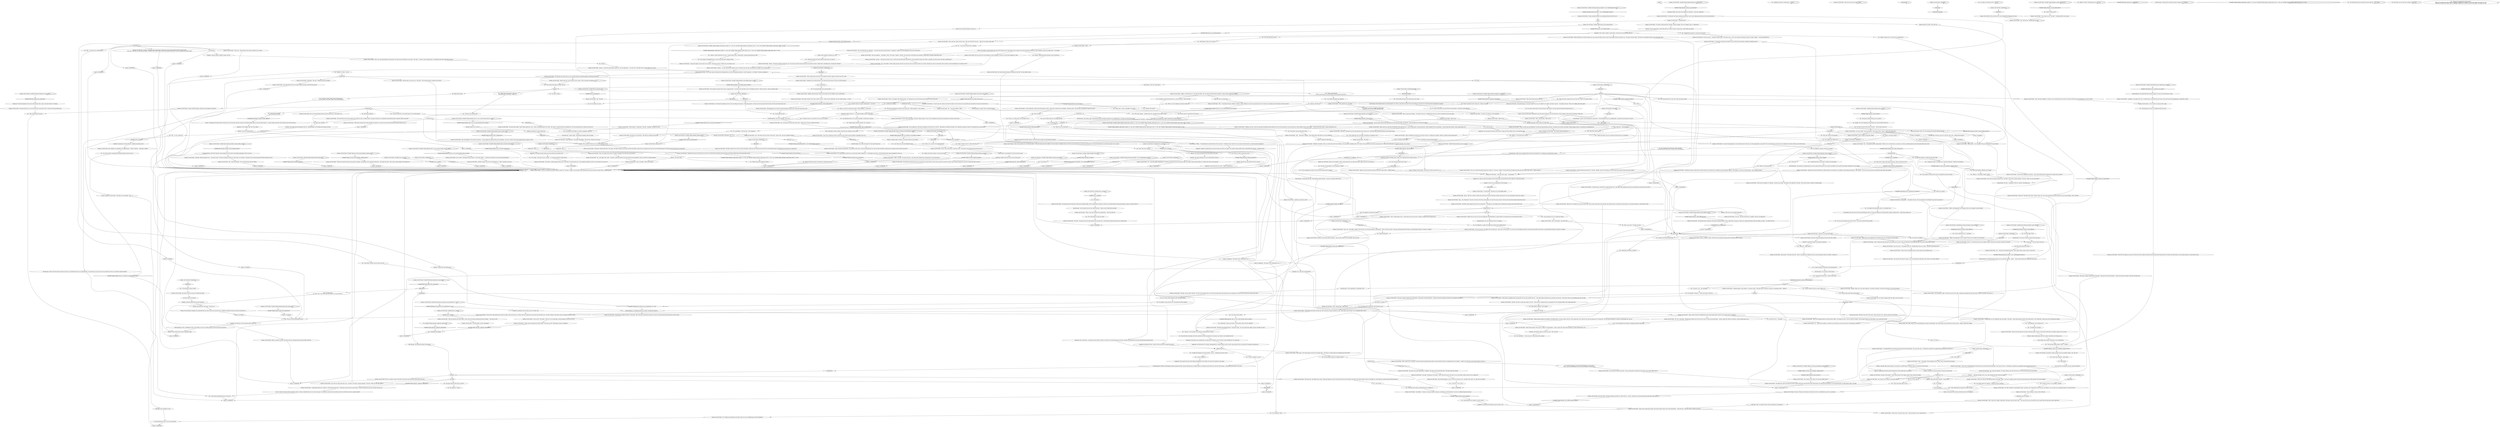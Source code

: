 # VILLAGE / NETPICKER
# You see a middle-aged woman with a tea-length skirt, rubber boots and a rain jacket. Brown, curly hair, a sword on her side. She doesn't notice you.
# ==================================================
digraph G {
	  0 [label="START"];
	  1 [label="input"];
	  2 [label="Jump to: [islandisthub]"];
	  3 [label="Conceptualization: Life-world? Someone's been reading up on last century Gottwaldian philosophers. Play it cool now."];
	  4 [label="Reaction Speed: You didn't *only* get shot."];
	  5 [label="You: \"I've looked at the documents and no, you shouldn't have.\""];
	  6 [label="Lilienne, the Net Picker: \"They're cute and small now, but they're growing up fast. Too fast, I had my first drink when I was eleven, because I was so bored...\""];
	  7 [label="Lilienne, the Net Picker: \"Yeah, *I'm* not really looking for that anymore. Not much into the middle-class ones either.\" She sighs. \"I could use some *landed gentry*, but apparently they don't make those anymore.\""];
	  8 [label="Lilienne, the Net Picker: \"Anyway...\" She clears her throat. Twice. \"I'd look near the fish market north of here, on the boardwalk. Drunks are *drawn* to markets, for some reason. Was there something else?\""];
	  9 [label="Half Light: And *sometimes* it isn't."];
	  10 [label="Lilienne, the Net Picker: \"Yeah...\" She smiles, slowly shaking her head. \"That's what I tell myself every morning.\""];
	  11 [label="Lilienne, the Net Picker: IsKimHere()"];
	  12 [label="IsKimHere()", shape=diamond];
	  13 [label="!(IsKimHere())", shape=diamond];
	  14 [label="Jump to: [MAINHUB]"];
	  15 [label="You: \"Drunk-date.\" (Tap on your throat.) \"All we need is booze. The rest will follow.\""];
	  16 [label="Suggestion: You were good. Why did you have to get so creepy all of the sudden? Now it's just questions again."];
	  17 [label="Kim Kitsuragi: \"I guess I can come along for a quick stroll...\" The lieutenant looks at you apologetically. \"I mean if the ma'am insists, of course.\""];
	  18 [label="Lilienne, the Net Picker: \"I do, yes. A stroll on the beach sounds nice, doesn't it?\" She nods. \"Alright. I'll see the kids haven't killed each other and we'll meet at Land's End in... fifteen minutes?\""];
	  19 [label="Lilienne, the Net Picker: \"I do, yes. A stroll on the beach sounds nice, doesn't it?\" She nods. \"Alright. I'll see the kids haven't killed each other and we'll meet at Land's End in... fifteen minutes?\""];
	  20 [label="MAINHUB"];
	  21 [label="Kim Kitsuragi: \"You've graduated to *Lawbringer* now?\""];
	  22 [label="You: \"I need to know about those human bodies.\""];
	  23 [label="Lilienne, the Net Picker: \"Well, the RCM has to wait for another one, cause some army folks came by, took it in the middle of the bay and blew it up.\" She spits over the railing. \"The blast was surprisingly timid for such a huge spiky thing.\""];
	  24 [label="You: \"Walking on the beach. Sounds quite... romantic.\""];
	  25 [label="Lilienne, the Net Picker: \"Oh, very.\" She laughs. \"Finding pieces of glass, bits of wood. Every once in a while we get dead bodies -- human, animal, fish, other sea creatures. A mine washed ashore, once...\""];
	  26 [label="You: \"Just, somewhere...\" (Close your eyes.) \"Away from all this sadness.\""];
	  27 [label="Suggestion: She's making a joke. Her voice softens."];
	  28 [label="Lilienne, the Net Picker: Variable[\"village.netpicker_shivers_trigger\"]"];
	  29 [label="Variable[\"village.netpicker_shivers_trigger\"]", shape=diamond];
	  30 [label="!(Variable[\"village.netpicker_shivers_trigger\"])", shape=diamond];
	  31 [label="Hand/Eye Coordination: Factory balanced... bakelite and stainless steel."];
	  32 [label="Lilienne, the Net Picker: Variable[\"auto.is_snowing\"]"];
	  33 [label="Variable[\"auto.is_snowing\"]", shape=diamond];
	  34 [label="!(Variable[\"auto.is_snowing\"])", shape=diamond];
	  35 [label="Lilienne, the Net Picker: IsKimHere()"];
	  36 [label="IsKimHere()", shape=diamond];
	  37 [label="!(IsKimHere())", shape=diamond];
	  38 [label="posttribunal"];
	  39 [label="islandisthub"];
	  40 [label="You: \"Thank you, I'll use your skiff to get there then.\"\n\"Thank you, we'll use your skiff to get there then.\""];
	  41 [label="Jump to: [braggard]"];
	  42 [label="Jump to: [islandisthub]"];
	  43 [label="You: \"I don't think they have funerals for motor carriages.\""];
	  44 [label="Lilienne, the Net Picker: \"Were you?\" Her eyes dart back and forth on the paper. \"Hmm... this says by signing I agree to living with construction noise. What exactly is the Union building?\""];
	  45 [label="You: \"On second thought, don't sign the papers.\""];
	  46 [label="Lilienne, the Net Picker: \"Sure, sure... that makes it alright.\" She rolls her eyes, but then suddenly a smile appears. \"Still, I do hope you find it. Look near the fish market north of here, on the boardwalk. Drunks are *drawn* to markets.\""];
	  47 [label="Kim Kitsuragi: \"Can we maybe ask your twins about that place -- before we go? Would that be all right?\""];
	  48 [label="Encyclopedia: This must be one of the many fortifications that was used in the dying days of the Revolution. Against Coalition forces -- before they took this city."];
	  49 [label="Lilienne, the Net Picker: \"Yes. Well. I looked at it and thought I should -- because it says *youth centre* and I have my own children. I am, of course, just a stupid poor person, so what do I know?\""];
	  50 [label="Lilienne, the Net Picker: \"Probably.\" She smiles. \"But it is a youth centre and I have children. Got to give them *something* else to do. They're cute and small now, but they're growing up fast. I had my first drink when I was eleven, because I was so bored...\""];
	  51 [label="looking for folks HUB"];
	  52 [label="You: \"I'm looking for missing cryptozoologists.\""];
	  53 [label="You: \"People who look for imaginary animals.\""];
	  54 [label="Lilienne, the Net Picker: \"Well, how can I assist you then, officer?\""];
	  55 [label="Jump to: [MAINHUB]"];
	  56 [label="You: \"I guess so. Doesn't feel like a lot to me. I could be doing *more*. Maybe there's someone missing from your life?\""];
	  57 [label="Lilienne, the Net Picker: \"Unbelievable, you *are* looking for more lost things.\" She smiles. \"Doom Spiral losing his jacket on the other hand is *very* believable. I mean he has lost everything else already.\""];
	  58 [label="Lilienne, the Net Picker: Variable[\"village.netpicker_phyint_intro_expression\"]"];
	  59 [label="Variable[\"village.netpicker_phyint_intro_expression\"]", shape=diamond];
	  60 [label="!(Variable[\"village.netpicker_phyint_intro_expression\"])", shape=diamond];
	  61 [label="You: \"Yeah, death is nothing. I shit on death.\""];
	  62 [label="Volition: She would like to complain. She would like that very much. But she can't and she won't. 'Though' has gotten her this far and she's not giving it up."];
	  63 [label="Empathy: She didn't appreciate your cold rationality."];
	  64 [label="Suggestion: What if I told you... it is actually possible to go on a date sober?"];
	  65 [label="Lilienne, the Net Picker: IsKimHere()"];
	  66 [label="IsKimHere()", shape=diamond];
	  67 [label="!(IsKimHere())", shape=diamond];
	  68 [label="Lilienne, the Net Picker: \"Alright, I will walk with you.\" She raises her finger. \"But you need to understand that *nothing* is going to happen. We're just walking.\""];
	  69 [label="You: \"Just a good old fashion walk. I like it.\""];
	  70 [label="You: \"Lilienne, walk with me.\""];
	  71 [label="You: \"Nice sword.\" (Point at the sabre on her hip.) \"Does it come with a story?\""];
	  72 [label="Lilienne, the Net Picker: There's a moment's silence. She looks at the slush-like rain-thing melt on the yellow belly of the boat."];
	  73 [label="You: \"I got shot in the foot. It was pretty bad-ass. You would've liked it.\""];
	  74 [label="You: \"What's on that island?\"\n\"What's on that island? I saw some kind of ruins through the binoculars...\""];
	  75 [label="You: \"I also got shot in the chest.\" (Point to your chest.)"];
	  76 [label="Endurance: You feel the ligament move on your left shoulder. And a small, warm drip of blood. It's nothing."];
	  77 [label="Lilienne, the Net Picker: \"Aye.\" She nods solemnly. \"Not a lot of RCM men who aren't killers.\""];
	  78 [label="You: \"Which kids?\""];
	  79 [label="workingthings"];
	  80 [label="You: \"If you haven't been there yourself, who has?\""];
	  81 [label="You: \"I've done worse.\"\n\"You think *that's* bad? Wait till you hear about *civil asset forfeiture*!\" "];
	  82 [label="You: Keep it to yourself."];
	  83 [label="Logic: Indeed. You're always confused as to your whereabouts."];
	  84 [label="Suggestion: This is what is called a *conversation*. You don't have to be guarded right now."];
	  85 [label="Endurance: Walks are fucking *great* cardio. Very stable fat-burner. Aerobic exercise."];
	  86 [label="Lilienne, the Net Picker: Variable[\"plaza.tribunal_shoulder_wound_avoided_reaction\"]"];
	  87 [label="Variable[\"plaza.tribunal_shoulder_wound_avoided_reaction\"]", shape=diamond];
	  88 [label="!(Variable[\"plaza.tribunal_shoulder_wound_avoided_reaction\"])", shape=diamond];
	  89 [label="You: \"I'm looking for a suspect who might have stayed in this neighbourhood.\""];
	  90 [label="You: \"Where did they go?\""];
	  91 [label="Drama: She's genuinely rooting for you, sire!"];
	  92 [label="Empathy: A gush of sadness suddenly washes over her."];
	  93 [label="You: \"Khm... I wanna ask you something else.\""];
	  94 [label="You: \"I got drunk and apparently drove it in the sea.\""];
	  95 [label="Untitled hub"];
	  96 [label="You: \"It's a pity we don't get to do more frivolous side-activities. I would have really liked that.\""];
	  97 [label="Empathy: He liked the Coupris funeral idea."];
	  98 [label="Rhetoric: You just wanna go for a walk. What kind of a *monster* doesn't wanna go for a walk? Walks are innocent."];
	  99 [label="Suggestion: Having the lieutenant along is a fail-safe measure against any possible funny-business."];
	  100 [label="Rhetoric: Why does she care about the waves so much?"];
	  101 [label="Lilienne, the Net Picker: \"The name is Lilienne. People call me Net Picker.\" She gestures toward the fishnets. \"I think I have time for questions. What are the other ones?\""];
	  102 [label="You: \"Oh...\" Say no more. Wait for her to continue."];
	  103 [label="You: \"Is that enough to make a living?\""];
	  104 [label="Kim Kitsuragi: \"No, ma'am. We have no quarrel with sunny days.\""];
	  105 [label="Lilienne, the Net Picker: \"Look at you, you can barely walk!\""];
	  106 [label="Lilienne, the Net Picker: \"Everyone does that, in a way. You don't have to get shot for that.\" She waves her hand dismissively."];
	  107 [label="Jump to: [braggard]"];
	  108 [label="You: \"I was a killer long before this happened.\""];
	  109 [label="Lilienne, the Net Picker: Variable[\"XP.coin_operated_bay\"]"];
	  110 [label="Variable[\"XP.coin_operated_bay\"]", shape=diamond];
	  111 [label="!(Variable[\"XP.coin_operated_bay\"])", shape=diamond];
	  112 [label="Lilienne, the Net Picker: \"Hundreds. Maybe thousands even...\" She looks around. \"The kids sometimes go there too, I know they do. On barges. I tell them not to but they bring back old bullet casings and such.\""];
	  113 [label="You: \"I don't get attached. Definitely not to things.\""];
	  114 [label="Lilienne, the Net Picker: \"Here you go.\""];
	  115 [label="Lilienne, the Net Picker: Variable[\"village.ww_told_to_get_netpickers_signature_first\"]"];
	  116 [label="Variable[\"village.ww_told_to_get_netpickers_signature_first\"]", shape=diamond];
	  117 [label="!(Variable[\"village.ww_told_to_get_netpickers_signature_first\"])", shape=diamond];
	  118 [label="Lilienne, the Net Picker: She pulls out the papers. \"Evrart and his plan for the village. I guess it does sound nice enough...\""];
	  119 [label="Lilienne, the Net Picker: \"If one of 'em lost something, that's as good a place to start looking as any.\""];
	  120 [label="Jump to: [MAINHUB]"];
	  121 [label="Rhetoric: She knew you were one when you took her to Land's End."];
	  122 [label="Physical Instrument: Mines! Mines! You need mines."];
	  123 [label="Untitled hub"];
	  124 [label="You: \"Wait. Why did you sign it?\""];
	  125 [label="Lilienne, the Net Picker: \"Anyhow.... you also need Isobel's signature. If it's a bad idea, she won't sign. You'll find she's a tougher nut to crack than me.\""];
	  126 [label="Jump to: [MAINHUB]"];
	  127 [label="Lilienne, the Net Picker: \"Oh? Who?\""];
	  128 [label="Lilienne, the Net Picker: \"Aye, we all feel that way sometimes...\" She turns her gaze towards the beach. \"Sometimes I wonder if I'm the protagonist even in my own life story.\""];
	  129 [label="Lilienne, the Net Picker: \"He didn't respect the sea. Went out there drunk like a skunk and sure enough one day the boat was found floating empty. The bloated corpse turned up two weeks later.\""];
	  130 [label="Kim Kitsuragi: \"That's all we have time for right now anyway.\" The lieutenant looks at you sympathetically. \"Come back here in June and see how you feel about it then. It's not like it's going anywhere.\""];
	  131 [label="You: \"Since the dawn of mankind, Al-Gul has watched over the re-procreation of our species. Lay with me. Let's celebrate the Gul.\""];
	  132 [label="Lilienne, the Net Picker: \"Okay.\" She blinks. \"Where is this going?\""];
	  133 [label="Lilienne, the Net Picker: IsEvening()"];
	  134 [label="IsEvening()", shape=diamond];
	  135 [label="!(IsEvening())", shape=diamond];
	  136 [label="Lilienne, the Net Picker: \"Charming. My man was like that too. Had to knock two of his teeth out to establish a good relationship dynamic.\" She chuckles. \"I'll see you at Land's End in... let's say fifteen minutes.\""];
	  137 [label="Lilienne, the Net Picker: \"Gone.\""];
	  138 [label="Lilienne, the Net Picker: \"A fishing village. On the seashore.\" She looks around. \"This place doesn't really have a name. It's sometimes called... *Illisible*.\""];
	  139 [label="You: \"Drugs? I need info on this. Major narc.\" (Point to yourself.)"];
	  140 [label="Lilienne, the Net Picker: \"Oh...\" she looks at the pointed direction. \"That's good to know, I guess. Why is it in the sea?\""];
	  141 [label="Shivers: It's home."];
	  142 [label="You: \"Sunny days?\" (Put your hand in the rain.)"];
	  143 [label="Lilienne, the Net Picker: \"Good. 'Twould have been bad news had it turned out it wasn't a sunny day. Bad news for the skiff. Bad news for the nets. Bad news for the kids.\""];
	  144 [label="Conceptualization: You're not *limping*. You're *you*."];
	  145 [label="Lilienne, the Net Picker: \"Is this from the shooting in town?\" She's not letting it go that easy. \"We heard gunshots. Not that we don't hear gunshots all the time, but they were closer than usual.\""];
	  146 [label="Kim Kitsuragi: \"Of course, ma'am. It's only for a day or two -- official police business.\""];
	  147 [label="You: \"I'm not a killer, I'm a cop.\""];
	  148 [label="You: Nod along attentively."];
	  149 [label="You: \"You said you haven't been there *yourself* -- who has then? If not you?\""];
	  150 [label="Lilienne, the Net Picker: \"Oh yeah,\" she says with a chuckle. \"You won't even be able to get it out of the water before early June and where are you gonna bury it? Who to invite? What music to play at the wake?\""];
	  151 [label="Lilienne, the Net Picker: \"Men with authority have their quirks. Comes with never being second-guessed about anything...\" She waves you off."];
	  152 [label="Lilienne, the Net Picker: There's a moment's silence. She looks at the rain streaming down the yellow belly of the boat."];
	  153 [label="Lilienne, the Net Picker: \"I'm sure you have,\" she replies with a peculiar look. \"I don't have to hear about it, but I do wish you luck finding the thing. Look near the fish market north of here, on the boardwalk. Drunks are *drawn* to markets.\""];
	  154 [label="Lilienne, the Net Picker: \"Okay, when did this person stay here?\""];
	  155 [label="You: \"Idiot Doom Spiral over there needs his jacket. Have you seen it?\""];
	  156 [label="Jump to: [MAINHUB]"];
	  157 [label="Jump to: [MAINHUB]"];
	  158 [label="Lilienne, the Net Picker: She looks at you and shrugs. \"This calls for a funeral if you ask me.\""];
	  159 [label="Lilienne, the Net Picker: \"Hm, an installation?\" She raises her eyebrows. \"Us poor people are stupid and don't get 'installations'. All I see is a heap of trash. This actually calls for a funeral, I think.\""];
	  160 [label="Lilienne, the Net Picker: Variable[\"village.netpicker_date_wc_fail_for_second_time\"]"];
	  161 [label="Variable[\"village.netpicker_date_wc_fail_for_second_time\"]", shape=diamond];
	  162 [label="!(Variable[\"village.netpicker_date_wc_fail_for_second_time\"])", shape=diamond];
	  163 [label="Lilienne, the Net Picker: \"Eh...\" she looks confused. \"What?\""];
	  164 [label="You: \"To the island of Ecstasy in the carnal Sea of Lust, baby.\""];
	  165 [label="Inland Empire: Was that... acceptance? It feels so *normal*. Nourishing even."];
	  166 [label="Lilienne, the Net Picker: Variable[\"village.netpicker_fisherwoman_first\"]"];
	  167 [label="Variable[\"village.netpicker_fisherwoman_first\"]", shape=diamond];
	  168 [label="!(Variable[\"village.netpicker_fisherwoman_first\"])", shape=diamond];
	  169 [label="You: \"As always, I am... the Lawbringer.\""];
	  170 [label="You: \"This place looks bad. Why don't you leave?\""];
	  171 [label="You: \"So where are all the men now?\" (Proceed.)"];
	  172 [label="Lilienne, the Net Picker: \"Some went to patch their wounds, their lesson learned, others were more thick-headed...\" She looks down. \"And one of them I ended up marrying.\""];
	  173 [label="Jump to: [swordhub]"];
	  174 [label="Authority: She refuses?! But your word is the *law*. *You* are LAW!"];
	  175 [label="Lilienne, the Net Picker: \"Bottles. Drugs, also. Lost cargo in general.\" She looks at the beach. \"But most of the time, it's just wood and glass.\""];
	  176 [label="You: \"Okay. Enough about this place.\""];
	  177 [label="Lilienne, the Net Picker: \"What happened to you anyway? We heard gunshots from the town. They were closer than usual.\""];
	  178 [label="Lilienne, the Net Picker: Variable[\"village.netpicker_said_you_harry\"]"];
	  179 [label="Variable[\"village.netpicker_said_you_harry\"]", shape=diamond];
	  180 [label="!(Variable[\"village.netpicker_said_you_harry\"])", shape=diamond];
	  181 [label="You: \"What is it with you and those waves?\""];
	  182 [label="Lilienne, the Net Picker: There's a moment's silence. She looks at the slushy snow-melt on the yellow belly of the boat."];
	  183 [label="You: \"True. Most people I've met are scared.\""];
	  184 [label="Rhetoric: She sounds incredulous about the niceness of the idea."];
	  185 [label="Lilienne, the Net Picker: \"I shouldn't have?\""];
	  186 [label="You: \"Wait, 'the like'?\""];
	  187 [label="Jump to: [looking for folks HUB]"];
	  188 [label="You: \"I'm looking for someone else actually.\""];
	  189 [label="You: \"Time really is the best cure for sorrow, isn't it?\""];
	  190 [label="Lilienne, the Net Picker: \"Go right ahead.\" She looks at you, head slightly tilted."];
	  191 [label="Lilienne, the Net Picker: \"I understand, believe me, I really do.\" She brushes back her hair. \"I think about all the frivolous side-activities I *could* be doing every time I go out there with my nets.\""];
	  192 [label="Lilienne, the Net Picker: Variable[\"village.netpicker_date_wc_failed_once\"]"];
	  193 [label="Variable[\"village.netpicker_date_wc_failed_once\"]", shape=diamond];
	  194 [label="!(Variable[\"village.netpicker_date_wc_failed_once\"])", shape=diamond];
	  195 [label="Lilienne, the Net Picker: \"Alcohol? Connect? I'm not sure I'm following you.\" There's confusion in her eyes."];
	  196 [label="Untitled hub"];
	  197 [label="Lilienne, the Net Picker: \"Fine,\" she replies with a shrug. \"The date is dropped. Now what else can we discuss?\""];
	  198 [label="Lilienne, the Net Picker: \"Aye, the sea's gonna calm down soon. I can feel it. The wind is turning southeast.\" She nods. \"What's on your mind, officer?\""];
	  199 [label="You: \"Why don't more women arm themselves if it's so effective?\""];
	  200 [label="Lilienne, the Net Picker: \"To the waves.\" Her eyes stop in yours. \"The sea took him. It was a long time ago.\""];
	  201 [label="You: \"Wait, why? If they're thick-headed...\""];
	  202 [label="You: \"He died? Was he... murdered?\""];
	  203 [label="You: \"I understand what you're saying. It could be worse elsewhere.\""];
	  204 [label="You: Why would anyone like it here?"];
	  205 [label="Lilienne, the Net Picker: \"Aye.\" She looks at the rain circles on the water. \"*Sunny* days. You got a problem with that?\""];
	  206 [label="You: \"No, ma'am. No problem.\""];
	  207 [label="You: \"Some people hurt me.\""];
	  208 [label="Lilienne, the Net Picker: IsKimHere()"];
	  209 [label="IsKimHere()", shape=diamond];
	  210 [label="!(IsKimHere())", shape=diamond];
	  211 [label="Lilienne, the Net Picker: Variable[\"plaza.tribunal_shoulder_wound_suffered\"]"];
	  212 [label="Variable[\"plaza.tribunal_shoulder_wound_suffered\"]", shape=diamond];
	  213 [label="!(Variable[\"plaza.tribunal_shoulder_wound_suffered\"])", shape=diamond];
	  214 [label="Lilienne, the Net Picker: \"If you promise to bring it back. And no scraping the hull -- I just got it nice and yellow. And *no* drinking on the boat.\" Her eyes narrow. \"And no joyriding, either.\""];
	  215 [label="Jump to: [islandisthub]"];
	  216 [label="Lilienne, the Net Picker: IsKimHere()"];
	  217 [label="IsKimHere()", shape=diamond];
	  218 [label="!(IsKimHere())", shape=diamond];
	  219 [label="Lilienne, the Net Picker: Variable[\"village.netpicker_altgreet_postdate\"]"];
	  220 [label="Variable[\"village.netpicker_altgreet_postdate\"]", shape=diamond];
	  221 [label="!(Variable[\"village.netpicker_altgreet_postdate\"])", shape=diamond];
	  222 [label="You: \"I changed my mind. I would like you to sign the documents.\" (Hand her the envelope.)"];
	  223 [label="Lilienne, the Net Picker: \"Not the best use of your time, is it, Mr. Lawman? Harassin' homeless people on the beach and the like...\""];
	  224 [label="Half Light: *She's* not afraid, however. Does that make her not dangerous?"];
	  225 [label="Interfacing: Aye-aye, captain."];
	  226 [label="Jump to: [MAINHUB]"];
	  227 [label="Lilienne, the Net Picker: \"That's what I asked *you*.\" She tilts her head. \"It's a youth centre and I have children. Got to give them *something* else to do. They're cute and small now, but they're growing up fast. I had my first drink when I was eleven, because I was so bored...\""];
	  228 [label="Jump to: [MAINHUB]"];
	  229 [label="You: \"Really?\""];
	  230 [label="You: \"The husband isn't for me. I'm looking for him for his wife.\""];
	  231 [label="terrier hub"];
	  232 [label="You: \"It's healthy to let go and move on. Gotta keep the wheels spinning.\""];
	  233 [label="Lilienne, the Net Picker: \"Quite the sign. An eye-sore too.\" She frowns. \"The situation calls for a funeral if you ask me.\""];
	  234 [label="You: \"I wanna be close to you and there's but one way to intimacy...\""];
	  235 [label="You: I'm listening."];
	  236 [label="Suggestion: *Before* recorded history, men and women were able to do simple, very primitive things together sober. Acknowledge the situation -- and keep it basic."];
	  237 [label="Lilienne, the Net Picker: \"Oh no, *you* come with us. Seriously, I insist.\" She smiles at the lieutenant and turns back to you..."];
	  238 [label="Lilienne, the Net Picker: She's thinking, eyes mapping your rugged features. \"Where would this... walk take us, officer?\""];
	  239 [label="Lilienne, the Net Picker: \"Anything I can help you with?\""];
	  240 [label="Lilienne, the Net Picker: \"Don't have any,\" she replies with a shrug. \"Those get cleaned out so fast even the local bums can only stand by and watch with watery mouths. Always by strangers too. Union folk don't stand this kind of stuff around here.\""];
	  241 [label="You: \"Behold!\" (Point to *The Expression* on your face.)"];
	  242 [label="Lilienne, the Net Picker: Her eyes meet yours and suddenly she starts laughing. It's hoarse. As if she hasn't laughed in a while."];
	  243 [label="You: \"Gone? Coward! I would never leave anyone.\""];
	  244 [label="Lilienne, the Net Picker: \"Aye.\" She looks at the snow melt in the water. \"*Sunny* days. You got a problem with that?\""];
	  245 [label="Authority: She sounds almost disappointed with you. *Reprimanding* you for falling and hurting your knee."];
	  246 [label="Lilienne, the Net Picker: \"Aye, I bet they are. The good ones at least.\""];
	  247 [label="Jump to: [braggard]"];
	  248 [label="Lilienne, the Net Picker: \"Aye,\" she nods."];
	  249 [label="Lilienne, the Net Picker: \"Mhm, used to be some kind of fortification there before the war -- for the communards. An anti-aircraft gun, I think. Bombed to bits in the landing... I haven't been there myself -- always steered clear of it.\""];
	  250 [label="You: \"I have some loose ends to tie up.\""];
	  251 [label="Lilienne, the Net Picker: She thinks in silence, glances at the sea and finally speaks: \"Aye, why not?\""];
	  252 [label="Lilienne, the Net Picker: \"Fine.\" The pen clicks. \"Here you go.\""];
	  253 [label="Lilienne, the Net Picker: \"Always seemed like there was something off about that islet to me...\""];
	  254 [label="Horrific Necktie: Do it! Hit on the widow! It's the *right* thing to do."];
	  255 [label="Lilienne, the Net Picker: \"Besides, you also need Isobel's signature,\" she says with a smile. \"If it's a bad idea, she won't sign.\""];
	  256 [label="Lilienne, the Net Picker: \"I don't really know. Further down the peninsula I guess. I mean that's where they were heading.\" She points north. \"Who else are you looking for, beside Snow Men?\""];
	  257 [label="Lilienne, the Net Picker: Variable[\"village.netpicker_asked_about_cryptos\"] == true  and  Variable[\"village.netpicker_asked_about_wch\"] == true  and  Variable[\"village.netpicker_asked_about_ruby\"] == true"];
	  258 [label="Variable[\"village.netpicker_asked_about_cryptos\"] == true  and  Variable[\"village.netpicker_asked_about_wch\"] == true  and  Variable[\"village.netpicker_asked_about_ruby\"] == true", shape=diamond];
	  259 [label="!(Variable[\"village.netpicker_asked_about_cryptos\"] == true  and  Variable[\"village.netpicker_asked_about_wch\"] == true  and  Variable[\"village.netpicker_asked_about_ruby\"] == true)", shape=diamond];
	  260 [label="Lilienne, the Net Picker: Variable[\"whirling.mirror_expression_saw_expression\"] == true"];
	  261 [label="Variable[\"whirling.mirror_expression_saw_expression\"] == true", shape=diamond];
	  262 [label="!(Variable[\"whirling.mirror_expression_saw_expression\"] == true)", shape=diamond];
	  263 [label="Lilienne, the Net Picker: \"Us working folk don't have the luxury to be bed-sick with melancholy.\" She crosses her arms. \"I buried him, mourned for an appropriate amount of time, and went on.\""];
	  264 [label="Lilienne, the Net Picker: \"I buried my man, mourned for a month and that was it. Life didn't really change that much for me and the kids. Not for the worse at least.\""];
	  265 [label="Interfacing: Spikey? Must have been a naval contact mine."];
	  266 [label="Jump to: [MAINHUB]"];
	  267 [label="Kim Kitsuragi: \"I think I might,\" the lieutenant mumbles under his breath."];
	  268 [label="Lilienne, the Net Picker: \"Police business. I understand.\" She nods. \"Anything I can help you with?\""];
	  269 [label="Suggestion: Get the drink ON. It would be unimaginable for a human female to have sex with a man without Al-Gul as the master of ceremonies to guide them."];
	  270 [label="Jump to: [MAINHUB]"];
	  271 [label="You: \"Get hammered with me. On a date. Drunk-date. It will be nice, I promise.\""];
	  272 [label="You: What you're suggesting is highly experimental. Possibly dangerous."];
	  273 [label="Lilienne, the Net Picker: \"Just a walk?!\" She feigns extreme surprise. \"I don't know, officer -- I would not have taken you for an innocent perambulator.\""];
	  274 [label="Rhetoric: That's exactly what I meant. Incredibly creepy."];
	  275 [label="Jump to: [MAINHUB]"];
	  276 [label="Lilienne, the Net Picker: Variable[\"village.netpicker_date_succ_elchem_no_such_thing_as_creepy\"]"];
	  277 [label="Variable[\"village.netpicker_date_succ_elchem_no_such_thing_as_creepy\"]", shape=diamond];
	  278 [label="!(Variable[\"village.netpicker_date_succ_elchem_no_such_thing_as_creepy\"])", shape=diamond];
	  279 [label="Lilienne, the Net Picker: \"Sure is. *The Sun* I call her. Coated with a fresh layer of tar just yesterday. It'll take some time for it to dry, assuming the sunny days continue.\""];
	  280 [label="Jump to: [MAINHUB]"];
	  281 [label="Lilienne, the Net Picker: \"Sure.\" Her face straightens. \"It looks as if you could face-down any horror in the world with that same unchanging grin. It's like a shield.\""];
	  282 [label="You: \"What do you do around here?\""];
	  283 [label="You: \"I've questions. The first is -- what's your name?\" (Move on.)"];
	  284 [label="Lilienne, the Net Picker: IsKimHere()"];
	  285 [label="IsKimHere()", shape=diamond];
	  286 [label="!(IsKimHere())", shape=diamond];
	  287 [label="greetohub"];
	  288 [label="Lilienne, the Net Picker: \"Uh...\" She raises an eyebrow. \"Good for you. He, however, was lost to the waves. It's been quite a while now.\""];
	  289 [label="Lilienne, the Net Picker: IsKimHere()"];
	  290 [label="IsKimHere()", shape=diamond];
	  291 [label="!(IsKimHere())", shape=diamond];
	  292 [label="Lilienne, the Net Picker: \"I don't mean to complain about my pauper life. We are warm and fed here and...\" She smiles faintly and plucks some seaweed out of the net. \"I don't know, there's just something about this shit hole.\""];
	  293 [label="You: Say nothing."];
	  294 [label="Lilienne, the Net Picker: \"Doesn't look like nothing. Looks like you got banged up real good.\""];
	  295 [label="Lilienne, the Net Picker: \"Aye, I guess you are.\" She nods. \"I understand that's how it goes.\""];
	  296 [label="Lilienne, the Net Picker: \"See, that makes me not want to lend you my skiff. On a boat, *rocking* leads to capsizing. That there is an absolutely one-hundred percent *rock-free* skiff, you got that?\""];
	  297 [label="Lilienne, the Net Picker: The crow's feet disappear from the corners of her eyes, as she smiles at you."];
	  298 [label="You: \"Is there anything I should know about getting there?\""];
	  299 [label="Jump to: [islandisthub]"];
	  300 [label="You: \"What an... odd thought. Maybe I should.\""];
	  301 [label="Lilienne, the Net Picker: She shrugs. \"If you say so.\""];
	  302 [label="Jump to: [MAINHUB]"];
	  303 [label="Lilienne, the Net Picker: \"The name is Lilienne. People call me Net Picker.\" She gestures toward the fishnets. \"I think I have time for questions. And that was actually the second one.\""];
	  304 [label="Lilienne, the Net Picker: Variable[\"village.netpicker_asked_one_question\"]"];
	  305 [label="Variable[\"village.netpicker_asked_one_question\"]", shape=diamond];
	  306 [label="!(Variable[\"village.netpicker_asked_one_question\"])", shape=diamond];
	  307 [label="Lilienne, the Net Picker: \"What is it with waves and fishermen?\" She tilts her head and looks at the sea. \"We need to be out there, with them. Fishing, making a living. So I ask them to accommodate me.\""];
	  308 [label="You: \"This place is kinda growing on me, you know.\""];
	  309 [label="Lilienne, the Net Picker: \"Aye, but don't let it grow too much... this is not the place to settle down. Now, what's on your mind, Officer Harry?\""];
	  310 [label="Lilienne, the Net Picker: \"What a *nice* idea. Wouldn't have thought that...\" Her voice trails off."];
	  311 [label="Lilienne, the Net Picker: \"Be my guest.\" She looks at the boys. \"They've a strange way of talking. See if you can get anything *useful* out of them. I seldom do...\""];
	  312 [label="Lilienne, the Net Picker: \"You're welcome,\" she says with a little nod."];
	  313 [label="Lilienne, the Net Picker: IsKimHere()"];
	  314 [label="IsKimHere()", shape=diamond];
	  315 [label="!(IsKimHere())", shape=diamond];
	  316 [label="You: \"What do you mean?\""];
	  317 [label="You: \"I'm looking for someone, maybe you can help?\""];
	  318 [label="Lilienne, the Net Picker: \"Sorry I couldn't help you out.\" A faint smile runs across her face. \"Maybe I can help you find someone else?\""];
	  319 [label="You: \"I'm an agent of unstoppable forces. No one can escape what's coming for them.\""];
	  320 [label="Lilienne, the Net Picker: \"Oh,\" she chuckles. \"There's plenty missing, but that's too much for even an eager terrier like you to handle. Although you seem very thorough. Tell me instead, is there something else I can help you with?\""];
	  321 [label="Jump to: [MAINHUB]"];
	  322 [label="You: \"Do you like it?\""];
	  323 [label="Suggestion: Yeah, maybe steer clear of the things reminding her of the 'floater' she used to be married to. Just saying."];
	  324 [label="Lilienne, the Net Picker: \"Wasn't feeling it,\" she repeats thoughtfully. \"That calls for a funeral if you ask me.\""];
	  325 [label="Jump to: [Lilienne, the Net Picker: \"She looks at you and shrugs. \"This...\"]"];
	  326 [label="Lilienne, the Net Picker: \"You never know, officer. *Some* things might have a soul.\" There's something playful in her smile. \"But I get it. A rational guy like you probably has a lot on his plate anyway. So what can I do for you?\""];
	  327 [label="Logic: It's going to be quite a few years before 'nature' is able to completely take care of a motor carriage. You can always come back in few months and see if you still want to give it a proper send-off."];
	  328 [label="Lilienne, the Net Picker: \"But daydreaming is a rich man's game. At sea you can't afford to be careless and dream. Anyway...\" She shakes her head. \"What are we talking about here again?\""];
	  329 [label="Suggestion: You think she really needs more of that after her man died at sea?"];
	  330 [label="Suggestion: Alcohol-man? That's *exactly* what she needs! Now make her see that."];
	  331 [label="You: \"I'm a drunk -- don't know if you've noticed -- so I usually ask people to drink with me.\""];
	  332 [label="You: But *what* do I do then?!"];
	  333 [label="Lilienne, the Net Picker: HasVolitionDamage()"];
	  334 [label="HasVolitionDamage()", shape=diamond];
	  335 [label="!(HasVolitionDamage())", shape=diamond];
	  336 [label="Lilienne, the Net Picker: \"Alright. I'll go put the kids to bed and we'll meet at Land's End in... fifteen minutes.\""];
	  337 [label="Lilienne, the Net Picker: \"Charming. My man was like that too. Had to knock two of his teeth out to establish a good relationship dynamic.\" She chuckles. \"I'll see you at Land's End in the evening. Be there after dark, alright?\""];
	  338 [label="Lilienne, the Net Picker: \"Aye, officer.\" A woman in a rain coat stands on the quay, considering an overturned boat. A sword in a scabbard hangs from her hip."];
	  339 [label="Lilienne, the Net Picker: \"What makes you think we haven't?\" She smiles. \"Heh. The truth is that almost everyone in this life is scared and tired and stupid and too *dull* for that.\""];
	  340 [label="Jump to: [swordhub]"];
	  341 [label="You: \"What else?\""];
	  342 [label="You: Shake off the stupor."];
	  343 [label="You: \"I have a question for you.\" (Conclude.)"];
	  344 [label="Lilienne, the Net Picker: \"Officer, what happened? You're wounded. Why are you wounded? You look terrible.\""];
	  345 [label="Lilienne, the Net Picker: \"Of course. Can I help you with something?\""];
	  346 [label="Lilienne, the Net Picker: She nods. \"Please be conservative with the fuel, will you? I just filled her up, but it's a small tank.\""];
	  347 [label="Lilienne, the Net Picker: \"And why so? Our things are a part of our life-world. They're made with human sweat and they share human history. We should care about them as we care about humans, to some extent at least.\""];
	  348 [label="Lilienne, the Net Picker: \"The sign on the street leading here is *illegible*. Has been since they built this place.\" The wind rattles her earrings."];
	  349 [label="Lilienne, the Net Picker: \"The waves are beginning to die down... look at those little bastards. Simmer down. Simmer down, bastards.\""];
	  350 [label="You: \"I was asked to get your signature.\" (Hand her Evrart's envelope.)"];
	  351 [label="You: \"Evrart's planning to turn some of the village into a youth centre.\"\n\"Like I said, Evrart's planning to turn some of the village into a youth centre.\"
"];
	  352 [label="Rhetoric: A phenomenon that the spectral hand theory of the market fails to account for."];
	  353 [label="Lilienne, the Net Picker: \"Life didn't really change that much for me and the kids...\" She glances at the village where two little kids are playing with what look like rocks."];
	  354 [label="Jump to: [swordhub]"];
	  355 [label="Rhetoric: Coach means *The Expression*."];
	  356 [label="Suggestion: Not bad."];
	  357 [label="Lilienne, the Net Picker: \"I don't. But us working folk don't have the luxury to be bed-sick with melancholy.\" She crosses her arms. \"I buried him, mourned for an appropriate amount of time and went on.\""];
	  358 [label="Jump to: [MAINHUB]"];
	  359 [label="Horrific Necktie: He's right, *bratan*! You're descending and you need to climb higher. Soar on the wings of your spirit hawk. Or just do a line... whatever, right? Not a biggie."];
	  360 [label="Lilienne, the Net Picker: Variable[\"village.netpicker_redc_open\"]"];
	  361 [label="Variable[\"village.netpicker_redc_open\"]", shape=diamond];
	  362 [label="!(Variable[\"village.netpicker_redc_open\"])", shape=diamond];
	  363 [label="Lilienne, the Net Picker: \"Aye. Feels deserved, don't you think? Falling in the line of duty like that and all.\""];
	  364 [label="Jump to: [MAINHUB]"];
	  365 [label="MC Funeral"];
	  366 [label="You: \"I like you -- but I'm afraid to be around you, because you're a woman.\""];
	  367 [label="Suggestion: She doesn't even *understand* you asked her out. Perhaps you're too sober to pull it off right now? Try again later."];
	  368 [label="Lilienne, the Net Picker: \"Now there's a whole shipment of big words.\" She looks at you from head to toe. \"May mankind be plentiful, I guess? Can I get back to my nets now?\""];
	  369 [label="Lilienne, the Net Picker: \"I have and I don't really...\" She hesitates."];
	  370 [label="Lilienne, the Net Picker: She doesn't wait for an answer. You better get ready."];
	  371 [label="Lilienne, the Net Picker: \"Sometimes I also walk the beach to see what the sea has given up. The sea is full of surprises.\""];
	  372 [label="Empathy: If it is, then why the melancholy?"];
	  373 [label="Lilienne, the Net Picker: \"Like I said, fish, mostly. Sail the waves, take care of the kids. Pick nets... right now I'm tarring a little skiff.\""];
	  374 [label="You: \"I never thought the sea brought in anything particularly interesting.\""];
	  375 [label="Lilienne, the Net Picker: \"What else?\" She looks at the beach. \"Bottles. Drugs, also. Lost cargo in general. But most of the time, it's just wood and glass. *Very* romantic.\""];
	  376 [label="Lilienne, the Net Picker: \"Oh, but of course -- why didn't I think of that?\" She rolls her eyes. \"Look, I have mouths to feed and as much as I'd like a change, I... they need stability first.\""];
	  377 [label="Lilienne, the Net Picker: \"Well, good for you.\" She smiles."];
	  378 [label="Lilienne, the Net Picker: Variable[\"TASK.meet_lilienne_for_a_date_done\"]"];
	  379 [label="Variable[\"TASK.meet_lilienne_for_a_date_done\"]", shape=diamond];
	  380 [label="!(Variable[\"TASK.meet_lilienne_for_a_date_done\"])", shape=diamond];
	  381 [label="Lilienne, the Net Picker: \"Aye.\" She nods solemnly. \"I've always taken you for one, that's for sure. Not a lot of RCM men who aren't killers.\""];
	  382 [label="Lilienne, the Net Picker: \"I'm sad to hear that. Take care of that with ether, will you? Don't get too many RCM men around here. Be sad to lose the first one.\""];
	  383 [label="You: \"What if I wanna rock?\""];
	  384 [label="Lilienne, the Net Picker: Variable[\"village.netpicker_asked_skiff_from_her\"]"];
	  385 [label="Variable[\"village.netpicker_asked_skiff_from_her\"]", shape=diamond];
	  386 [label="!(Variable[\"village.netpicker_asked_skiff_from_her\"])", shape=diamond];
	  387 [label="Lilienne, the Net Picker: Variable[\"TASK.meet_lilienne_for_a_date_done\"]"];
	  388 [label="Variable[\"TASK.meet_lilienne_for_a_date_done\"]", shape=diamond];
	  389 [label="!(Variable[\"TASK.meet_lilienne_for_a_date_done\"])", shape=diamond];
	  390 [label="Lilienne, the Net Picker: \"Aye, I guess you do. What's on your mind, officer?\""];
	  391 [label="You: \"So, will you sign it?\""];
	  392 [label="You: \"Thought what exactly?\""];
	  393 [label="Physical Instrument: That's cool. You boasting your bacterial infection like that."];
	  394 [label="You: \"That's it, I'm not looking for anyone else right now.\""];
	  395 [label="You: \"Very recently, over the past few days. She might have arrived on Friday.\""];
	  396 [label="You: \"*No one* plays Johnny Jacket. I find it -- I keep it.\""];
	  397 [label="Suggestion: Ask her about the cool sword -- helps to break the ice."];
	  398 [label="Lilienne, the Net Picker: Variable[\"village.netpicker_rhet_whats_with_waves\"]"];
	  399 [label="Variable[\"village.netpicker_rhet_whats_with_waves\"]", shape=diamond];
	  400 [label="!(Variable[\"village.netpicker_rhet_whats_with_waves\"])", shape=diamond];
	  401 [label="Suggestion: Sounds like she'd prefer her men to be less 'real'."];
	  402 [label="Lilienne, the Net Picker: \"I apologize,\" she replies with a nod. \"It looked like you could face-down any horror in the world with that unchanging grin. Looked like a shield.\""];
	  403 [label="Untitled hub (02)"];
	  404 [label="Empathy: This is neither a touchy nor a very interesting topic for her."];
	  405 [label="Untitled hub (02)"];
	  406 [label="datefail HUB"];
	  407 [label="Kim Kitsuragi: \"Let's call it a walk.\" The lieutenant adjusts his glasses and looks at you apologetically. \"I will join you, if the ma'am insists.\""];
	  408 [label="You: \"I am! That's why you should definitely agree.\""];
	  409 [label="Lilienne, the Net Picker: Variable[\"village.netpicker_date_wc_succ_no_kim_location_rhet_no_creepy\"]"];
	  410 [label="Variable[\"village.netpicker_date_wc_succ_no_kim_location_rhet_no_creepy\"]", shape=diamond];
	  411 [label="!(Variable[\"village.netpicker_date_wc_succ_no_kim_location_rhet_no_creepy\"])", shape=diamond];
	  412 [label="Lilienne, the Net Picker: Variable[\"village.netpicker_date_wc_succ_no_kim_location_rhet_no_creepy\"]"];
	  413 [label="Variable[\"village.netpicker_date_wc_succ_no_kim_location_rhet_no_creepy\"]", shape=diamond];
	  414 [label="!(Variable[\"village.netpicker_date_wc_succ_no_kim_location_rhet_no_creepy\"])", shape=diamond];
	  415 [label="Lilienne, the Net Picker: \"No, I'm afraid not.\" Her eyes are smiling as her hand moves to the hilt. \"Attempting to confiscate the blade I use to keep these animals in check? You would put me in an early grave.\""];
	  416 [label="You: \"I'm good.\" [Leave.]"];
	  417 [label="You: \"I dodged the second shot. I can also get *not shot*.\""];
	  418 [label="Lilienne, the Net Picker: Variable[\"village.netpicker_wounds_talked_about\"]"];
	  419 [label="Variable[\"village.netpicker_wounds_talked_about\"]", shape=diamond];
	  420 [label="!(Variable[\"village.netpicker_wounds_talked_about\"])", shape=diamond];
	  421 [label="Jump to: [MAINHUB]"];
	  422 [label="You: \"Alright, I'm in. But organizing a funeral takes lot of time and effort, doesn't it?\""];
	  423 [label="Lilienne, the Net Picker: Variable[\"village.netpicker_said_you_harry\"]"];
	  424 [label="Variable[\"village.netpicker_said_you_harry\"]", shape=diamond];
	  425 [label="!(Variable[\"village.netpicker_said_you_harry\"])", shape=diamond];
	  426 [label="Lilienne, the Net Picker: \"Fine.\" The pen clicks. \"Here you go.\""];
	  427 [label="Visual Calculus: My prediction? It will be at least two days."];
	  428 [label="Lilienne, the Net Picker: \"You need to understand that *nothing* is going to happen. We're just walking. That's it. Understood?\""];
	  429 [label="You: \"I mean it's Evrart, so it's probably a mistake.\""];
	  430 [label="Kim Kitsuragi: \"Living with the construction noise is going to be a challenge.\""];
	  431 [label="Lilienne, the Net Picker: \"Sure, but it's temporary and for a good cause and I need to give the children *something* else to do...\""];
	  432 [label="Lilienne, the Net Picker: Variable[\"cargo.lilienne_leave_scepticism_for_sceptics\"]"];
	  433 [label="Variable[\"cargo.lilienne_leave_scepticism_for_sceptics\"]", shape=diamond];
	  434 [label="!(Variable[\"cargo.lilienne_leave_scepticism_for_sceptics\"])", shape=diamond];
	  435 [label="Lilienne, the Net Picker: \"Let's see,\" she tilts her head ever so slightly. \"Who are you looking for?\""];
	  436 [label="doomjacket HUB"];
	  437 [label="Jump to: [MAINHUB]"];
	  438 [label="Rhetoric: Of course. Question time!"];
	  439 [label="Electrochemistry: Is she flirting with you? A *little*? You think she might be..."];
	  440 [label="NoireHUB"];
	  441 [label="Lilienne, the Net Picker: \"Yeah, by himself. Inadvertently.\" She continues with a frown. \"He never respected the sea. Went out there drunk like a skunk and sure enough one day he didn't come back.\""];
	  442 [label="Jump to: [MAINHUB]"];
	  443 [label="You: \"It was an accident. I'm sorry.\""];
	  444 [label="You: \"No, that's senseless sentimentality. Inanimate objects don't have souls.\""];
	  445 [label="Rhetoric: Nothing creepy, *strange*, or out there. Keep it airy and simple."];
	  446 [label="Electrochemistry: Nah, it's definitely not that. She probably just wasn't ovulating right now. Never mind, back to questions."];
	  447 [label="Jump to: [MAINHUB]"];
	  448 [label="Lilienne, the Net Picker: \"Yes,\" she replies with a smile. \"*Someone* could get pushed in the water. Maybe even get laughed at. But I'm sure that's not gonna happen.\""];
	  449 [label="Empathy: You made her sad. She actually really wanted to go."];
	  450 [label="Lilienne, the Net Picker: \"From time to time people need a lesson in respect. That's just the way it is. Back in the day I caught the eyes of many men and believe me,\" she adds, tittering, \"men need a lesson in manners from time to time.\""];
	  451 [label="You: \"Isn't that what guns are for?\""];
	  452 [label="You: \"Interesting. What have you found?\""];
	  453 [label="You: \"You seem angry. Why?\""];
	  454 [label="Lilienne, the Net Picker: \"Officer Harry... you're wounded. Why are you wounded? You look terrible.\""];
	  455 [label="braggard"];
	  456 [label="Lilienne, the Net Picker: \"My husband used to drink there. Him and his drinking buddies. Always seemed like a bad place to drink to me. People died there during the landing, you know -- my mother told me...\""];
	  457 [label="Lilienne, the Net Picker: \"Be careful out there. Sea's calm as death, but still... there are ruins underwater. You can scrape the paint... or worse.\""];
	  458 [label="Lilienne, the Net Picker: \"Our things are a part of our life-world. They're made with human sweat and they share human history. We should care about them as we care about humans. To some extent at least,\" she adds."];
	  459 [label="Jump to: [MAINHUB]"];
	  460 [label="Jump to: [MAINHUB]"];
	  461 [label="Lilienne, the Net Picker: Variable[\"village.netpicker_said_you_harry\"]"];
	  462 [label="Variable[\"village.netpicker_said_you_harry\"]", shape=diamond];
	  463 [label="!(Variable[\"village.netpicker_said_you_harry\"])", shape=diamond];
	  464 [label="Lilienne, the Net Picker: DayCount() > 4"];
	  465 [label="DayCount() > 4", shape=diamond];
	  466 [label="!(DayCount() > 4)", shape=diamond];
	  467 [label="You: \"Thank you.\" (Take it back.)"];
	  468 [label="Jump to: [MAINHUB]"];
	  469 [label="Rhetoric: ... and those members have a vote, when electing the head of the local chapter."];
	  470 [label="Lilienne, the Net Picker: \"Oh...\" She looks slightly disappointed. \"I've been out on the sea for most of the past week. The weather's been good for fishing, so I usually start at four in the morning.\""];
	  471 [label="Jump to: [looking for folks HUB]"];
	  472 [label="Empathy: She seems genuinely sorry for not being able to help you."];
	  473 [label="Untitled hub"];
	  474 [label="Jump to: [braggard]"];
	  475 [label="Lilienne, the Net Picker: \"Absurdly and pointedly phrased.\" She doesn't laugh. \"You can be quite funny, officer. Anyway, what did you want?\""];
	  476 [label="Lilienne, the Net Picker: \"Funny. Funny sailor jokes.\" She nods, without smiling. \"Sorry if I'm not laughing out loud, but the comedy has worn thin over the years.\""];
	  477 [label="You: Get out of here with your crazy fringe theories!"];
	  478 [label="You: \"Is that a 'yes', ma'am? Is the walk happening?\""];
	  479 [label="Lilienne, the Net Picker: \"A stroll on the beach sounds nice.\" She nods. \"Alright, I guess I'll be seeing you at Land's End in the evening. When it gets dark, alright?\""];
	  480 [label="You: \"Be seeing you.\" [Leave.]"];
	  481 [label="Lilienne, the Net Picker: \"And go where? The fish are plentiful here and we get enough orders to get by. It's not great, but it's something.\""];
	  482 [label="You: \"Hold on... do you know how to use it?\""];
	  483 [label="Lilienne, the Net Picker: She whistles quietly, picking at the fishnet at her feet. The wind ruffles her hair."];
	  484 [label="Lilienne, the Net Picker: \"Ugh... sure. Venomosity.\" She nods. \"But boys will be boys and god knows we don't have many around. So far the sword has been enough to keep them in line.\""];
	  485 [label="Lilienne, the Net Picker: Variable[\"auto.is_raining\"]"];
	  486 [label="Variable[\"auto.is_raining\"]", shape=diamond];
	  487 [label="!(Variable[\"auto.is_raining\"])", shape=diamond];
	  488 [label="Lilienne, the Net Picker: \"Sure it is. 'Twould be bad news for the skiff if it weren't. Bad news for the nets. Bad news for the kids.\""];
	  489 [label="Kim Kitsuragi: \"There was an exchange of fire on Rue de Saint-Ghislaine. It's nothing to be worried about, ma'am.\""];
	  490 [label="Lilienne, the Net Picker: \"So you're a killer.\" She nods solemnly. \"That's good, I guess. I guess... Better than being dead.\""];
	  491 [label="Lilienne, the Net Picker: \"My husband used to drink there. Him and his drinking buddies. Always seemed like a bad place to drink to me. People died there during the landing, you know, my mother told me...\""];
	  492 [label="Lilienne, the Net Picker: \"The twins.\" She points to the two kids playing on the concrete yard. \"God forbid they bring the girl along on a rickety barge.\""];
	  493 [label="Lilienne, the Net Picker: \"Aye. No one wants to talk about how frightened they are. But only frightened people are *really* dangerous -- and *plenty* of them are dangerous.\""];
	  494 [label="Logic: Sound logic, division of labour. She leaves the scepticism to the sceptic."];
	  495 [label="You: \"A working class husband.\""];
	  496 [label="Lilienne, the Net Picker: \"A *lot* of stuff,\" she concurs with a smile."];
	  497 [label="Perception (Sight): The traces of her laughter are still there -- in her eyes, fading fast."];
	  498 [label="Lilienne, the Net Picker: Variable[\"whirling.necktie_personified\"]  and  CheckEquipped(\"neck_tie\")"];
	  499 [label="Variable[\"whirling.necktie_personified\"]  and  CheckEquipped(\"neck_tie\")", shape=diamond];
	  500 [label="!(Variable[\"whirling.necktie_personified\"]  and  CheckEquipped(\"neck_tie\"))", shape=diamond];
	  501 [label="couprisHUB"];
	  502 [label="You: \"I don't know.\""];
	  503 [label="Kim Kitsuragi: The lieutenant looks at you almost gently. \"Yes. That is a pity. But for now let's focus on the things we *do* get to do. Like the murder investigation for example.\""];
	  504 [label="Lilienne, the Net Picker: \"Wow...\" She shakes her head, saddened  somehow. \"That is definitely a trek you're gonna take alone. Now if there isn't anything else I'd really like to get this net done.\""];
	  505 [label="Lilienne, the Net Picker: IsEvening()"];
	  506 [label="IsEvening()", shape=diamond];
	  507 [label="!(IsEvening())", shape=diamond];
	  508 [label="Esprit de Corps: I'm really sorry."];
	  509 [label="You: \"Something could happen...\""];
	  510 [label="Lilienne, the Net Picker: Variable[\"village.netpicker_suggestion_whitecheck\"]"];
	  511 [label="Variable[\"village.netpicker_suggestion_whitecheck\"]", shape=diamond];
	  512 [label="!(Variable[\"village.netpicker_suggestion_whitecheck\"])", shape=diamond];
	  513 [label="You: \"Can I borrow that sword?\""];
	  514 [label="You: \"It *is* imposing.\" (Nod.)"];
	  515 [label="You: \"Where's your husband now?\""];
	  516 [label="Lilienne, the Net Picker: \"I sell the fish to people in the Delta to serve at their fancy restaurants. Authentic Insulindian cuisine.\""];
	  517 [label="Lilienne, the Net Picker: \"People imagine picking up and finding *something better* is an easy solution. But how is that supposed to work, when all your time and energy goes to staying alive? You have almost nothing to set aside to actually fight your way out.\""];
	  518 [label="You: \"You just gotta follow the work, that's where the money sleeps.\""];
	  519 [label="You: \"Is that your boat?\" (Point at the overturned boat.)\n\"So I take it that's your skiff?\" (Point at the overturned boat.)"];
	  520 [label="Shivers: Even at the worst of times, Revachol cares for its inhabitants."];
	  521 [label="Lilienne, the Net Picker: She looks at the boat dripping with slush and nods, proudly."];
	  522 [label="You: \"I'm a cop. I don't merely exist in *this* world -- I live in the *between* life and death.\""];
	  523 [label="Lilienne, the Net Picker: She looks around. \"The kids sometimes go there too, I know they do -- on rafts. I tell them not to but they bring back old bullet casings and such.\""];
	  524 [label="Jump to: [MAINHUB]"];
	  525 [label="unfuckery"];
	  526 [label="You: \"Why?\""];
	  527 [label="Lilienne, the Net Picker: \"I see you haven't left our little Martinaise yet. Still running around,\" she observes. \"Like some kind of cross-country law official.\""];
	  528 [label="Lilienne, the Net Picker: \"Aye, I guess you do. What's on your mind, Officer Harry?\""];
	  529 [label="Lilienne, the Net Picker: \"Aye, but don't let it grow too much... this is not the place to settle down. Now, what's on your mind, officer?\""];
	  530 [label="Jump to: [MAINHUB]"];
	  531 [label="Lilienne, the Net Picker: IsKimHere()"];
	  532 [label="IsKimHere()", shape=diamond];
	  533 [label="!(IsKimHere())", shape=diamond];
	  534 [label="Lilienne, the Net Picker: Variable[\"whirling.necktie_personified\"]  and  CheckEquipped(\"neck_tie\")"];
	  535 [label="Variable[\"whirling.necktie_personified\"]  and  CheckEquipped(\"neck_tie\")", shape=diamond];
	  536 [label="!(Variable[\"whirling.necktie_personified\"]  and  CheckEquipped(\"neck_tie\"))", shape=diamond];
	  537 [label="Lilienne, the Net Picker: \"Aye, the sea's gonna calm down soon. I can feel it. The wind is turning southeast.\" She nods. \"What's on your mind, officer?\""];
	  538 [label="Lilienne, the Net Picker: \"Why odd? Our things are a part of our life-world. They're made with human sweat and they share human history. We should care about them as we care about humans, to some extent at least.\""];
	  539 [label="Lilienne, the Net Picker: \"Wish I could help you with that, but I haven't seen your 'working class husband'. Maybe I can help you find someone else?\""];
	  540 [label="Lilienne, the Net Picker: \"I guess that makes you into some sort of a terrier.\" She picks on her net. \"Either way, I can't help you out.\""];
	  541 [label="Lilienne, the Net Picker: \"Intense.\" She pulls her fingers through her hair. \"You're like some kind of dark terrier with your endless searches. Maybe there's something else I can help you with then?\""];
	  542 [label="Lilienne, the Net Picker: Variable[\"village.netpicker_asked_about_cryptos\"] == true  and  Variable[\"village.netpicker_asked_about_wch\"] == true  and  Variable[\"village.netpicker_asked_about_ruby\"] == true"];
	  543 [label="Variable[\"village.netpicker_asked_about_cryptos\"] == true  and  Variable[\"village.netpicker_asked_about_wch\"] == true  and  Variable[\"village.netpicker_asked_about_ruby\"] == true", shape=diamond];
	  544 [label="!(Variable[\"village.netpicker_asked_about_cryptos\"] == true  and  Variable[\"village.netpicker_asked_about_wch\"] == true  and  Variable[\"village.netpicker_asked_about_ruby\"] == true)", shape=diamond];
	  545 [label="Lilienne, the Net Picker: \"Remarkable...\" She shakes her head. \"That one already lost everything else and now his jacket too?\""];
	  546 [label="Lilienne, the Net Picker: Variable[\"village.netpicker_elchem_you_need_drugs\"]"];
	  547 [label="Variable[\"village.netpicker_elchem_you_need_drugs\"]", shape=diamond];
	  548 [label="!(Variable[\"village.netpicker_elchem_you_need_drugs\"])", shape=diamond];
	  549 [label="Lilienne, the Net Picker: \"Fine by me.\" She brushes her hair aside, waiting for you to speak."];
	  550 [label="You: \"An official investigation has been launched -- by me -- to determine just that, ma'am.\""];
	  551 [label="You: \"You are suggesting we honour the carcass of my former motor carriage?\""];
	  552 [label="Lilienne, the Net Picker: \"Absolutely.\" She nods. \"Things like what for example?\""];
	  553 [label="You: \"Alcohol makes closeness possible. Let's *connect*.\""];
	  554 [label="Lilienne, the Net Picker: She bursts out laughing. \"That's a good impression. You really crack me up, officer. Now how can I help you?\""];
	  555 [label="You: \"*This* time, though...\" (Imitate drum roll.) I thought I'd ask you for a *walk*.\""];
	  556 [label="Untitled hub (02)"];
	  557 [label="You: Nevermind the waves. Let's stay on track here."];
	  558 [label="You: \"Why do you need intimidation tactics?\""];
	  559 [label="swordhub"];
	  560 [label="You: \"I'm a proper man. Believe me.\""];
	  561 [label="Lilienne, the Net Picker: \"Guess I enjoyed the way he bled.\" Her expression doesn't change. It's hard to say if it's a joke."];
	  562 [label="Kim Kitsuragi: The lieutenant shakes his head again."];
	  563 [label="You: \"Sunny days?\" (Catch a snowflake in your palm.)"];
	  564 [label="Lilienne, the Net Picker: Variable[\"plaza.tribunal_shoulder_wound_suffered\"]"];
	  565 [label="Variable[\"plaza.tribunal_shoulder_wound_suffered\"]", shape=diamond];
	  566 [label="!(Variable[\"plaza.tribunal_shoulder_wound_suffered\"])", shape=diamond];
	  567 [label="Lilienne, the Net Picker: \"That's nothing to brag about, officer.\""];
	  568 [label="You: \"Most cops are killers.\""];
	  569 [label="Jump to: [islandisthub]"];
	  570 [label="Lilienne, the Net Picker: \"Nothing, just ruins. Used to be some kind of fortification there before the war, for the communards. An anti-aircraft gun, I think. Bombed to bits in the landing... I haven't been there myself -- always steered clear of it.\""];
	  571 [label="You: \"I still have a case to solve.\""];
	  572 [label="Jump to: [MAINHUB]"];
	  573 [label="Lilienne, the Net Picker: Variable[\"auto.is_snowing\"]"];
	  574 [label="Variable[\"auto.is_snowing\"]", shape=diamond];
	  575 [label="!(Variable[\"auto.is_snowing\"])", shape=diamond];
	  576 [label="You: \"I don't really know why I do things. Everything just *happens* to me.\""];
	  577 [label="Jump to: [IsKimHere()]"];
	  578 [label="Jump to: [looking for folks HUB]"];
	  579 [label="You: \"People who look for animals, who are hard to find.\""];
	  580 [label="You: \"People who look for animals *mainstream* scientists deny exist.\""];
	  581 [label="Conceptualization: Oh, you're getting it and it *is* gorgeous."];
	  582 [label="You: \"I am looking for a lot of stuff, ain't I?\""];
	  583 [label="Lilienne, the Net Picker: \"It's a good thing too that he has an actual police officer looking for it.\" A smile lights up her face. \"Good old Doom Spiral, upper-management to the core.\""];
	  584 [label="Lilienne, the Net Picker: \"Now, before you tell me how sorry you are for my loss, know that it was four years ago and I've moved on. There's only so much mourning you can do for a drunk with sinewy muscles.\""];
	  585 [label="Jump to: [MAINHUB]"];
	  586 [label="Untitled hub"];
	  587 [label="You: \"It is a sign. Of the carnage to come. The great Culling.\""];
	  588 [label="Lilienne, the Net Picker: \"Take it from someone who's been through a few funerals: It's easiest to just leave them there and let nature take care of it.\""];
	  589 [label="You: \"Let's focus on the things we *can* actually do, alright?\""];
	  590 [label="Jump to: [Suggestion: \"She doesn't even *understand* you a...\"]"];
	  591 [label="You: \"Please, *please* come to a sober walk with me.\""];
	  592 [label="You: Smile and nod."];
	  593 [label="You: \"That depends. Where are we exactly?\""];
	  594 [label="Lilienne, the Net Picker: \"Guns are expensive... and fragile. I think.\" She shrugs. \"Besides, I got kids. Can't have guns around them and sometimes a sharp blade is enough to keep folks at bay.\""];
	  595 [label="You: \"Gone where?\""];
	  596 [label="Electrochemistry: You could use a hit right about now. Any hit really. Feel that itch in your hands, the stiffness of your neck? That strange *restlessness* in your bones?"];
	  597 [label="Lilienne, the Net Picker: \"Exactly.\" She tries to smile and reaches in her net. \"I don't mean to complain about my sad pauper life. We do manage alright. We're tough people here.\""];
	  598 [label="Shivers: A sudden gust of cold air blows in from the sea. The waves flow and ebb, around you the fishing village takes its slow and steady breaths... its many wooden structures worn by bitter years of salt and storm."];
	  599 [label="Lilienne, the Net Picker: \"Officer Harry, what happened? You're limping. Why are you limping? You look terrible.\""];
	  600 [label="You: \"It's nothing.\""];
	  601 [label="Lilienne, the Net Picker: Variable[\"village.netpicker_rhet_children_been_to_island\"]"];
	  602 [label="Variable[\"village.netpicker_rhet_children_been_to_island\"]", shape=diamond];
	  603 [label="!(Variable[\"village.netpicker_rhet_children_been_to_island\"])", shape=diamond];
	  604 [label="You: \"Which kids?\""];
	  605 [label="Lilienne, the Net Picker: \"Holding a funeral doesn't mean you love death. Don't be childish. You're a police officer...\""];
	  606 [label="Lilienne, the Net Picker: \"Aye, if you say so.\" She plucks on her net. \"Probably better that way. I mean -- who likes construction noise?\""];
	  607 [label="Lilienne, the Net Picker: Variable[\"auto.is_raining\"]"];
	  608 [label="Variable[\"auto.is_raining\"]", shape=diamond];
	  609 [label="!(Variable[\"auto.is_raining\"])", shape=diamond];
	  610 [label="You: \"I'm just trying to help out a stranger in need.\""];
	  611 [label="Drama: Sire, she doth not believe it wasn't you."];
	  612 [label="You: \"No-no, it's a youth centre. Why *shouldn't* you?\""];
	  613 [label="Lilienne, the Net Picker: \"Right,\" she nods. \"Not only Snow Men -- also Green Men, Monkey Men, burning rhinos. You get the picture.\""];
	  614 [label="Rhetoric: That's odd. Is she actually impressed?"];
	  615 [label="You: \"You should have thrown yourself in the waves after him.\" (Nod sagely.)"];
	  616 [label="Lilienne, the Net Picker: \"Oh? The kids too, right?\" She doesn't wait for your reply. \"Working class people don't have that luxury. That's for rich folks. We just go on.\""];
	  617 [label="Rhetoric: All right! Major choice moment. You only get to ask ONE thing. It would be weird to say them all. Choose wisely."];
	  618 [label="Jump to: [MAINHUB]"];
	  619 [label="Shivers: Waves wash the sand. A skiff moves across the mirror-smooth sea, far away from here. A lone passenger. A fast sloop in the distance. White sails."];
	  620 [label="Lilienne, the Net Picker: IsKimHere()"];
	  621 [label="IsKimHere()", shape=diamond];
	  622 [label="!(IsKimHere())", shape=diamond];
	  623 [label="Suggestion: It's okay, she just hasn't figured out how these things work between the sexes. Keep at it. She'll come around."];
	  624 [label="Reaction Speed: Now! Go for it!"];
	  625 [label="Electrochemistry: Creepy? What is this kink-shaming?"];
	  626 [label="You: \"The tip of the peninsula is bound to have a good view.\" (Point northwest.) \"Let's go there.\""];
	  627 [label="You: \"There's a nice view on the beach I found.\" (Point northwest.) \"Land's End.\""];
	  628 [label="Lilienne, the Net Picker: IsEvening()"];
	  629 [label="IsEvening()", shape=diamond];
	  630 [label="!(IsEvening())", shape=diamond];
	  631 [label="Lilienne, the Net Picker: \"Me too,\" she replies with sudden sincerity. \"It's been ages since I just had normal conversation with one of you guys.\""];
	  632 [label="You: \"That's my motor carriage in the sea by the way.\" (Point to the sunken vehicle.)"];
	  633 [label="You: She needs to go on a date with *another* drunk. Badly."];
	  634 [label="You: Variable[\"village.netpicker_suggestion_whitecheck\"]"];
	  635 [label="Variable[\"village.netpicker_suggestion_whitecheck\"]", shape=diamond];
	  636 [label="!(Variable[\"village.netpicker_suggestion_whitecheck\"])", shape=diamond];
	  637 [label="Jump to: [greetohub]"];
	  638 [label="You: \"Figures. Typical patriarchal nonsense, mascu-venomosity.\""];
	  639 [label="You: \"He disappeared? Sounds like a missing persons case.\""];
	  640 [label="Lilienne, the Net Picker: \"No, no. There's nothing to find. He's dead. Lost to the waves.\""];
	  641 [label="Lilienne, the Net Picker: \"Well, you're barking under the wrong tree then, officer.\" She shakes her head. \"I have no interest in floaters. Seen enough of them in my life already. A very unattractive bunch.\""];
	  642 [label="You: \"Anywhere with better opportunities.\""];
	  643 [label="You: \"I wanted to talk to you about something else -- your boat.\""];
	  644 [label="You: \"I need to get to that island.\" (Point to it.)\n\"We need to get to that island.\" (Point to it.) "];
	  645 [label="You: \"You should see the other guys. They're all dead.\"\n\"You should see the other guys. Two dead, one in the hospital.\""];
	  646 [label="Kim Kitsuragi: \"It's not serious. He'll be okay.\""];
	  647 [label="Lilienne, the Net Picker: \"Well -- most of it's sunken. Underwater. That means concrete under water -- cut your boat if you're not careful. Be sure to enter from the south side, water's deep there.\""];
	  648 [label="Jump to: [islandisthub]"];
	  649 [label="Lilienne, the Net Picker: \"He has a pen and everything...\" She takes it from you, a doubtful look in her eyes, clicks it and places the tip on the paper."];
	  650 [label="Lilienne, the Net Picker: \"That Evrart and the Union have nice plans for anything. I thought they only cared about themselves.\" She shakes her head. \"Well, I guess Union members have children too.\""];
	  651 [label="Lilienne, the Net Picker: \"Here you go.\""];
	  652 [label="Jump to: [MAINHUB]"];
	  653 [label="Electrochemistry: She really liked those muscles though. It's in the way she pronounces 'sinewy'."];
	  654 [label="Authority: Sounds like *Isobel* is the leader around here."];
	  655 [label="Jump to: [MAINHUB]"];
	  656 [label="Lilienne, the Net Picker: \"Aha,\" she exclaims. \"Like Snow Men!\""];
	  657 [label="Jump to: [Lilienne, the Net Picker: \"She whistles quietly, picking at th...\"]"];
	  658 [label="Lilienne, the Net Picker: \"But until that happens I can try to assist you the best I can,\" she adds with a smile. \"So, what will it be, officer?\""];
	  659 [label="Hand/Eye Coordination: But not when you're in a *tight* spot."];
	  660 [label="Physical Instrument: That does *not* go for *real* men. It does not go for *you*. Show her. Show her The Wonder."];
	  661 [label="You: \"Find someone else to laugh at, I'm not a clown!\""];
	  662 [label="Jump to: [MAINHUB]"];
	  663 [label="You: \"When do you think the boat will be ready?\"\n\"When do you think it'll be ready? There's something we might have to check out on one of the islands. The origin of a shot.\"\n\"When do you think it'll be ready? There's something I might have to check out on one of the islands. The origin of a shot.\""];
	  664 [label="Lilienne, the Net Picker: \"In time,\" she replies with a nod and adds: \"When the sea turns and the winds settle she will be ready.\"\n\"Shot, huh?\" She gives you short nod and replies: \"The boat will be ready when the sea turns and the winds settle. You can't command the weather, officer.\""];
	  665 [label="You: \"It's an installation.\" (Wet your lips.) \"Very conceptual.\""];
	  666 [label="Suggestion: Oh, yes she does -- you need to get your drink on. There is no other way for human beings to procreate. Not after six thousand years of yeast cultivation-based mating rituals."];
	  667 [label="You: \"Alright. It's a date... sort of.\""];
	  668 [label="Jump to: [Lilienne, the Net Picker: \"She doesn't wait for an answer. You...\"]"];
	  669 [label="Lilienne, the Net Picker: \"Not really.\" She glances at the blade. \"I know some basic moves and I know it sure as hell beats a knife, when you're in a tough spot.\""];
	  670 [label="Jump to: [greetohub]"];
	  671 [label="Lilienne, the Net Picker: \"Are you now?\" She smirks. \"There are a lot of lawbringers around Martinaise, but not a lot of law.\""];
	  672 [label="Lilienne, the Net Picker: \"That goes for men too, but they put on an act for us. Pretend like everything's good and living in shit doesn't bother them. Like anyone falls for that.\""];
	  673 [label="Kim Kitsuragi: \"It absolutely does not,\" the lieutenant quietly interjects. \"We are *not* going to look for him.\""];
	  674 [label="You: \"That's bad... What happened?\""];
	  675 [label="villagehub"];
	  676 [label="Lilienne, the Net Picker: \"Officer, what happened? You're limping. Why are you limping? You look terrible.\""];
	  677 [label="You: \"Two days of sunshine? I just got a bacterial infection.\""];
	  678 [label="Lilienne, the Net Picker: \"The twins.\" She points to the two kids playing on the concrete yard. \"God forbid they bring the girl along on some rickety barge.\""];
	  679 [label="Rhetoric: Hasn't been there *herself*... who has then?"];
	  680 [label="You: \"Here, use my pen.\" (Give her your pen.)"];
	  681 [label="You: \"Snow Men? I haven't heard about those.\""];
	  682 [label="Lilienne, the Net Picker: \"Really? Are you sure you're not also looking for Nadia Harnankur? Or Ignus Nilsen? Or the great lost city of Eis under the waves?\""];
	  683 [label="You: \"I'm just doing my job. Let's change the subject.\""];
	  684 [label="You: \"Yeah, that's what cops do.\""];
	  685 [label="Lilienne, the Net Picker: \"Who knows, maybe he fell over?\" She shrugs. \"He didn't respect the sea. Went out there drunk like a skunk and sure enough one day the boat was found floating empty. The bloated corpse turned up two weeks later.\""];
	  686 [label="Electrochemistry: She looks like she's ready to go on a date with another -- better! -- drunk. Ask her. Both of you could need some action."];
	  687 [label="Jump to: [MAINHUB]"];
	  688 [label="Jump to: [MAINHUB]"];
	  689 [label="Lilienne, the Net Picker: IsKimHere()"];
	  690 [label="IsKimHere()", shape=diamond];
	  691 [label="!(IsKimHere())", shape=diamond];
	  692 [label="You: \"It's a pity we don't get to do more frivolous side-activities. Like rejuvenate the Doomed Commercial Area, or...\""];
	  693 [label="Jump to: [MAINHUB]"];
	  694 [label="You: \"I need to be drunk. You do too. Please get drunk with me on a drunk-date.\""];
	  695 [label="Jump to: [MAINHUB]"];
	  696 [label="Lilienne, the Net Picker: Variable[\"village.netpicker_greeting_done\"]"];
	  697 [label="Variable[\"village.netpicker_greeting_done\"]", shape=diamond];
	  698 [label="!(Variable[\"village.netpicker_greeting_done\"])", shape=diamond];
	  699 [label="Lilienne, the Net Picker: \"Unfortunately, the factory sold this one with a three-year warranty instead of a story.\" She smiles at her own joke. \"It's to intimidate folks, mostly.\""];
	  700 [label="Lilienne, the Net Picker: IsKimHere()"];
	  701 [label="IsKimHere()", shape=diamond];
	  702 [label="!(IsKimHere())", shape=diamond];
	  703 [label="husbandhub"];
	  704 [label="You: \"I'd like to ask something else.\""];
	  705 [label="Lilienne, the Net Picker: \"That won't be a problem. It's windstill -- and the tar just dried.\" She points to her skiff next to the jetty. \"We've got two days of *relative* sunshine ahead.\""];
	  706 [label="Lilienne, the Net Picker: She just looks at you, her tea-length skirt flapping in the wind."];
	  707 [label="Kim Kitsuragi: \"Who *has* been there?\""];
	  708 [label="You: \"I don't want a funeral. I *hate* death.\""];
	  709 [label="Lilienne, the Net Picker: Variable[\"village.ww_told_to_get_netpickers_signature_first\"]"];
	  710 [label="Variable[\"village.ww_told_to_get_netpickers_signature_first\"]", shape=diamond];
	  711 [label="!(Variable[\"village.ww_told_to_get_netpickers_signature_first\"])", shape=diamond];
	  712 [label="Lilienne, the Net Picker: \"Johnny what now?\" She's trying to resist a smile. \"That's not proper cop behaviour, is it?\""];
	  713 [label="You: \"I am the law.\""];
	  714 [label="Rhetoric: Keep it professional, man. Don't make it sound like you're hitting on her."];
	  715 [label="Lilienne, the Net Picker: \"Anyway... you'll have to get Isobel to sign it too. I saw the signatories --  she won't if it's a bad idea. She's a much tougher nut to crack.\""];
	  716 [label="Lilienne, the Net Picker: \"Yes, that's the optimal time. Got to make the most of the calm. I've been sleeping like a corpse after. The sea really takes its toll. Now I'm just waiting for the wind to settle to get out there again...\""];
	  717 [label="Lilienne, the Net Picker: \"Ugh...\" She frowns, thinking. \"I don't think I know what these are. Care to elaborate?\""];
	  718 [label="Lilienne, the Net Picker: \"Two odd guys have been wandering around here, nose in sand, talking nonsense about Snow Men and the like.\""];
	  719 [label="Jump to: [swordhub]"];
	  720 [label="Jump to: [MAINHUB]"];
	  721 [label="Conceptualization: Hordes of wild homeless people roaming the lands, nomads scattered across an endless plain in a dystopian world where tare is the only valid currency... and people eat each other to stay alive."];
	  722 [label="Jump to: [MAINHUB]"];
	  723 [label="You: \"I wasn't *feeling* it.\""];
	  724 [label="Lilienne, the Net Picker: \"That's great.\" The woman glances towards the wreckage again. \"Until then you should maybe start thinking about the funeral?\""];
	  725 [label="You: \"I'm actually in the middle of a murder investigation right now.\""];
	  726 [label="Jump to: [MAINHUB]"];
	  727 [label="Jump to: [Suggestion: \"She doesn't even *understand* you a...\"]"];
	  728 [label="Empathy: Great, now you reminded her of the husband."];
	  729 [label="Jump to: [MAINHUB]"];
	  730 [label="Kim Kitsuragi: \"Officer...\" The lieutenant has discreetly taken a few steps back. \"I thought we had a walk of our own in mind. One that results in a solved murder investigation?\""];
	  731 [label="You: \"It's gonna be weird with the three of us. Let's just drop it.\" (Waive the date.)"];
	  732 [label="You: \"I understand *nothing*.\""];
	  733 [label="Rhetoric: She means men."];
	  734 [label="Lilienne, the Net Picker: \"It's a regular mass-produced sword, like a shovel or an axe. Nothing fancy, just for intimidation.\""];
	  735 [label="Lilienne, the Net Picker: \"Wood. Pieces of glass. Every once in a while we see dead bodies -- human, animal, fish, other odd sea creatures. A mine washed ashore, once...\""];
	  736 [label="Lilienne, the Net Picker: \"Oh...\" She shakes her head, smiling faintly. \"Believe *me*, everyone here is a 'proper' man. Must be something about poverty that makes all the men *real*.\""];
	  737 [label="Shivers: The harbour seawall endures the wash of the freezing waves. Many things wash up against it and onto the beaches of Revachol. Some inanimate, some just no longer alive... You shudder."];
	  738 [label="You: \"Alright, I think I get it. Let me ask you something else.\""];
	  739 [label="You: \"A mine? The RCM could use a mine. Where is it?\""];
	  740 [label="Lilienne, the Net Picker: Variable[\"TASK.report_to_the_tribunal_done\"]"];
	  741 [label="Variable[\"TASK.report_to_the_tribunal_done\"]", shape=diamond];
	  742 [label="!(Variable[\"TASK.report_to_the_tribunal_done\"])", shape=diamond];
	  743 [label="You: \"But... it's not a sunny day.\""];
	  744 [label="You: \"Can I borrow your boat?\"\n\"Can we borrow your boat?\""];
	  745 [label="Lilienne, the Net Picker: IsKimHere()"];
	  746 [label="IsKimHere()", shape=diamond];
	  747 [label="!(IsKimHere())", shape=diamond];
	  748 [label="You: Scoff in a masculine manner."];
	  749 [label="Lilienne, the Net Picker: IsKimHere()"];
	  750 [label="IsKimHere()", shape=diamond];
	  751 [label="!(IsKimHere())", shape=diamond];
	  752 [label="Lilienne, the Net Picker: \"I guess men with authority have their quirks.\" She waves you off. \"What brings you here, Lawbringer?\""];
	  753 [label="Lilienne, the Net Picker: \"So what brings you here, Lawbringer?\""];
	  754 [label="Lilienne, the Net Picker: DayCount() > 3"];
	  755 [label="DayCount() > 3", shape=diamond];
	  756 [label="!(DayCount() > 3)", shape=diamond];
	  757 [label="You: \"I'm collecting evidence to charge him with petty theft."];
	  758 [label="Lilienne, the Net Picker: \"That's sweet of you. It really is. I'd check around the abandoned fish market on the boardwalk. Drunks are inexplicably drawn to markets... might be why they have such trouble staying in business...\""];
	  0 -> 0
	  1 -> 740
	  2 -> 38
	  3 -> 112
	  3 -> 421
	  4 -> 454
	  5 -> 48
	  6 -> 714
	  7 -> 229
	  8 -> 320
	  9 -> 557
	  10 -> 617
	  11 -> 11
	  11 -> 12
	  12 -> 266
	  13 -> 324
	  14 -> 19
	  15 -> 475
	  16 -> 694
	  17 -> 507
	  18 -> 369
	  19 -> 369
	  20 -> 643
	  20 -> 70
	  20 -> 518
	  20 -> 316
	  20 -> 631
	  20 -> 632
	  20 -> 281
	  20 -> 154
	  20 -> 187
	  20 -> 349
	  20 -> 221
	  20 -> 479
	  21 -> 150
	  22 -> 640
	  23 -> 264
	  24 -> 24
	  25 -> 374
	  26 -> 516
	  27 -> 438
	  28 -> 28
	  28 -> 29
	  29 -> 203
	  29 -> 341
	  30 -> 661
	  31 -> 238
	  32 -> 32
	  32 -> 33
	  33 -> 78
	  34 -> 227
	  35 -> 35
	  35 -> 36
	  36 -> 103
	  37 -> 205
	  37 -> 743
	  38 -> 642
	  38 -> 452
	  38 -> 72
	  38 -> 521
	  38 -> 206
	  39 -> 676
	  39 -> 39
	  39 -> 744
	  39 -> 73
	  39 -> 297
	  39 -> 148
	  40 -> 345
	  41 -> 454
	  42 -> 38
	  43 -> 346
	  44 -> 350
	  45 -> 605
	  46 -> 90
	  47 -> 310
	  48 -> 522
	  49 -> 312
	  50 -> 124
	  51 -> 393
	  51 -> 494
	  51 -> 51
	  51 -> 88
	  51 -> 703
	  52 -> 716
	  53 -> 655
	  54 -> 54
	  55 -> 19
	  56 -> 319
	  57 -> 582
	  58 -> 58
	  58 -> 59
	  59 -> 354
	  60 -> 439
	  61 -> 356
	  62 -> 719
	  63 -> 301
	  64 -> 234
	  64 -> 476
	  64 -> 271
	  65 -> 65
	  65 -> 66
	  66 -> 729
	  67 -> 67
	  68 -> 731
	  68 -> 68
	  68 -> 508
	  69 -> 630
	  70 -> 272
	  71 -> 698
	  72 -> 585
	  73 -> 144
	  74 -> 108
	  75 -> 566
	  76 -> 106
	  77 -> 120
	  78 -> 491
	  79 -> 562
	  79 -> 292
	  80 -> 455
	  81 -> 152
	  82 -> 252
	  83 -> 396
	  84 -> 738
	  84 -> 451
	  84 -> 373
	  84 -> 23
	  85 -> 554
	  85 -> 69
	  86 -> 86
	  86 -> 87
	  87 -> 3
	  88 -> 454
	  89 -> 153
	  90 -> 255
	  91 -> 155
	  92 -> 7
	  93 -> 189
	  94 -> 157
	  95 -> 691
	  95 -> 588
	  95 -> 95
	  96 -> 619
	  97 -> 13
	  98 -> 84
	  99 -> 730
	  99 -> 666
	  99 -> 591
	  100 -> 397
	  101 -> 396
	  102 -> 128
	  103 -> 370
	  104 -> 142
	  105 -> 642
	  105 -> 72
	  105 -> 521
	  105 -> 206
	  105 -> 599
	  106 -> 176
	  107 -> 454
	  108 -> 377
	  109 -> 109
	  109 -> 110
	  110 -> 248
	  111 -> 569
	  112 -> 77
	  113 -> 300
	  114 -> 122
	  115 -> 115
	  115 -> 116
	  116 -> 650
	  117 -> 113
	  118 -> 390
	  118 -> 679
	  119 -> 529
	  120 -> 19
	  121 -> 473
	  122 -> 674
	  123 -> 466
	  123 -> 123
	  124 -> 184
	  125 -> 493
	  126 -> 19
	  127 -> 50
	  128 -> 91
	  129 -> 583
	  130 -> 94
	  131 -> 367
	  132 -> 693
	  133 -> 133
	  133 -> 134
	  134 -> 335
	  135 -> 478
	  136 -> 369
	  137 -> 737
	  138 -> 525
	  139 -> 239
	  140 -> 500
	  141 -> 357
	  142 -> 204
	  143 -> 606
	  144 -> 244
	  145 -> 207
	  146 -> 247
	  147 -> 294
	  148 -> 296
	  149 -> 490
	  150 -> 587
	  151 -> 753
	  152 -> 585
	  153 -> 90
	  154 -> 394
	  155 -> 541
	  156 -> 19
	  157 -> 19
	  158 -> 404
	  159 -> 404
	  160 -> 160
	  160 -> 161
	  161 -> 329
	  162 -> 268
	  163 -> 14
	  164 -> 503
	  166 -> 166
	  166 -> 167
	  167 -> 459
	  168 -> 99
	  169 -> 283
	  170 -> 480
	  171 -> 171
	  172 -> 200
	  172 -> 514
	  173 -> 558
	  174 -> 26
	  175 -> 616
	  176 -> 9
	  177 -> 207
	  178 -> 178
	  178 -> 179
	  179 -> 210
	  180 -> 563
	  181 -> 306
	  182 -> 585
	  183 -> 492
	  184 -> 472
	  185 -> 428
	  185 -> 611
	  185 -> 4
	  186 -> 612
	  187 -> 50
	  188 -> 126
	  189 -> 262
	  190 -> 279
	  191 -> 327
	  192 -> 192
	  192 -> 193
	  193 -> 159
	  194 -> 665
	  195 -> 270
	  196 -> 477
	  196 -> 590
	  196 -> 407
	  197 -> 448
	  198 -> 19
	  199 -> 338
	  200 -> 702
	  201 -> 560
	  202 -> 288
	  203 -> 596
	  204 -> 140
	  205 -> 34
	  206 -> 142
	  207 -> 144
	  208 -> 208
	  208 -> 209
	  209 -> 488
	  210 -> 85
	  211 -> 211
	  211 -> 212
	  212 -> 453
	  213 -> 598
	  214 -> 749
	  215 -> 38
	  216 -> 216
	  216 -> 217
	  217 -> 706
	  218 -> 81
	  218 -> 79
	  219 -> 219
	  219 -> 220
	  220 -> 695
	  221 -> 526
	  222 -> 117
	  223 -> 80
	  223 -> 712
	  224 -> 172
	  225 -> 647
	  226 -> 19
	  227 -> 124
	  228 -> 19
	  229 -> 715
	  230 -> 538
	  231 -> 682
	  231 -> 683
	  231 -> 318
	  231 -> 55
	  232 -> 262
	  233 -> 404
	  234 -> 162
	  235 -> 235
	  236 -> 330
	  237 -> 427
	  238 -> 444
	  239 -> 286
	  240 -> 595
	  241 -> 241
	  242 -> 355
	  243 -> 287
	  244 -> 34
	  245 -> 37
	  246 -> 246
	  247 -> 454
	  248 -> 147
	  248 -> 382
	  249 -> 678
	  250 -> 460
	  251 -> 708
	  252 -> 122
	  253 -> 1
	  254 -> 441
	  255 -> 493
	  256 -> 186
	  257 -> 257
	  257 -> 258
	  258 -> 681
	  259 -> 53
	  260 -> 260
	  260 -> 261
	  261 -> 659
	  262 -> 439
	  263 -> 352
	  264 -> 403
	  265 -> 584
	  266 -> 19
	  267 -> 324
	  268 -> 725
	  269 -> 405
	  270 -> 19
	  271 -> 553
	  272 -> 235
	  273 -> 195
	  274 -> 275
	  275 -> 19
	  276 -> 276
	  276 -> 277
	  277 -> 445
	  278 -> 274
	  279 -> 484
	  280 -> 19
	  281 -> 496
	  282 -> 372
	  283 -> 303
	  284 -> 284
	  284 -> 285
	  285 -> 20
	  286 -> 670
	  287 -> 168
	  287 -> 282
	  287 -> 592
	  287 -> 415
	  288 -> 702
	  289 -> 289
	  289 -> 290
	  290 -> 561
	  291 -> 440
	  292 -> 597
	  293 -> 520
	  294 -> 176
	  295 -> 246
	  296 -> 568
	  297 -> 568
	  298 -> 646
	  299 -> 38
	  300 -> 537
	  301 -> 62
	  302 -> 19
	  303 -> 82
	  304 -> 304
	  304 -> 305
	  305 -> 302
	  306 -> 100
	  307 -> 657
	  308 -> 422
	  309 -> 458
	  310 -> 183
	  311 -> 298
	  312 -> 225
	  313 -> 313
	  313 -> 314
	  314 -> 429
	  315 -> 254
	  316 -> 5
	  317 -> 434
	  318 -> 577
	  319 -> 540
	  320 -> 125
	  321 -> 19
	  322 -> 280
	  323 -> 721
	  324 -> 404
	  325 -> 157
	  326 -> 725
	  327 -> 94
	  328 -> 692
	  329 -> 331
	  330 -> 405
	  331 -> 368
	  332 -> 63
	  333 -> 333
	  333 -> 334
	  334 -> 164
	  336 -> 369
	  337 -> 369
	  338 -> 30
	  339 -> 671
	  340 -> 558
	  341 -> 515
	  342 -> 519
	  343 -> 344
	  344 -> 143
	  345 -> 651
	  346 -> 523
	  347 -> 2
	  348 -> 669
	  349 -> 165
	  350 -> 43
	  351 -> 309
	  352 -> 118
	  353 -> 403
	  354 -> 558
	  355 -> 439
	  356 -> 321
	  356 -> 660
	  357 -> 352
	  358 -> 19
	  359 -> 686
	  360 -> 360
	  360 -> 361
	  361 -> 322
	  362 -> 721
	  363 -> 364
	  364 -> 19
	  365 -> 42
	  365 -> 299
	  365 -> 707
	  366 -> 131
	  367 -> 269
	  368 -> 726
	  369 -> 623
	  370 -> 332
	  371 -> 713
	  372 -> 514
	  373 -> 340
	  373 -> 102
	  374 -> 735
	  375 -> 616
	  376 -> 516
	  377 -> 40
	  378 -> 378
	  378 -> 379
	  379 -> 76
	  380 -> 380
	  381 -> 473
	  382 -> 392
	  383 -> 295
	  384 -> 384
	  384 -> 385
	  385 -> 456
	  386 -> 754
	  387 -> 387
	  387 -> 388
	  388 -> 218
	  389 -> 695
	  390 -> 458
	  391 -> 250
	  392 -> 649
	  393 -> 41
	  394 -> 256
	  395 -> 469
	  396 -> 711
	  397 -> 19
	  398 -> 398
	  398 -> 399
	  399 -> 180
	  399 -> 556
	  400 -> 436
	  401 -> 172
	  402 -> 496
	  403 -> 188
	  403 -> 60
	  403 -> 614
	  403 -> 231
	  404 -> 685
	  405 -> 443
	  405 -> 724
	  405 -> 550
	  406 -> 552
	  406 -> 233
	  406 -> 130
	  406 -> 365
	  407 -> 507
	  408 -> 237
	  409 -> 409
	  409 -> 410
	  410 -> 624
	  411 -> 555
	  412 -> 412
	  412 -> 413
	  413 -> 273
	  414 -> 15
	  415 -> 173
	  417 -> 376
	  418 -> 418
	  418 -> 419
	  419 -> 383
	  420 -> 177
	  421 -> 19
	  422 -> 149
	  423 -> 424
	  423 -> 423
	  424 -> 308
	  425 -> 528
	  426 -> 122
	  427 -> 265
	  428 -> 98
	  429 -> 49
	  430 -> 430
	  431 -> 315
	  432 -> 432
	  432 -> 433
	  433 -> 653
	  434 -> 467
	  435 -> 50
	  436 -> 609
	  436 -> 395
	  436 -> 757
	  436 -> 575
	  437 -> 19
	  438 -> 156
	  439 -> 339
	  440 -> 240
	  440 -> 182
	  440 -> 559
	  441 -> 583
	  442 -> 19
	  443 -> 157
	  444 -> 325
	  445 -> 408
	  446 -> 274
	  447 -> 19
	  448 -> 132
	  449 -> 446
	  450 -> 558
	  451 -> 593
	  452 -> 735
	  453 -> 104
	  454 -> 143
	  455 -> 416
	  455 -> 74
	  455 -> 644
	  455 -> 342
	  456 -> 111
	  457 -> 420
	  458 -> 2
	  459 -> 19
	  460 -> 19
	  461 -> 461
	  461 -> 462
	  462 -> 527
	  463 -> 389
	  464 -> 464
	  464 -> 465
	  465 -> 536
	  466 -> 348
	  467 -> 311
	  468 -> 19
	  469 -> 44
	  469 -> 390
	  469 -> 679
	  470 -> 228
	  471 -> 50
	  472 -> 470
	  473 -> 679
	  473 -> 44
	  473 -> 390
	  473 -> 391
	  474 -> 454
	  475 -> 366
	  476 -> 727
	  477 -> 235
	  478 -> 237
	  479 -> 369
	  481 -> 641
	  481 -> 202
	  481 -> 517
	  481 -> 25
	  482 -> 668
	  483 -> 19
	  484 -> 353
	  485 -> 485
	  485 -> 486
	  486 -> 524
	  487 -> 31
	  488 -> 606
	  489 -> 85
	  490 -> 146
	  490 -> 107
	  490 -> 748
	  490 -> 567
	  491 -> 47
	  492 -> 530
	  493 -> 223
	  494 -> 431
	  495 -> 6
	  496 -> 230
	  497 -> 718
	  498 -> 498
	  498 -> 499
	  499 -> 358
	  500 -> 686
	  501 -> 549
	  501 -> 586
	  501 -> 722
	  501 -> 501
	  501 -> 664
	  501 -> 442
	  501 -> 93
	  502 -> 10
	  503 -> 96
	  504 -> 411
	  505 -> 505
	  505 -> 506
	  506 -> 17
	  507 -> 18
	  508 -> 504
	  509 -> 447
	  510 -> 510
	  510 -> 511
	  511 -> 328
	  512 -> 191
	  513 -> 414
	  514 -> 734
	  515 -> 136
	  516 -> 102
	  517 -> 720
	  518 -> 375
	  519 -> 278
	  520 -> 357
	  521 -> 654
	  522 -> 105
	  523 -> 603
	  524 -> 19
	  525 -> 292
	  525 -> 141
	  526 -> 347
	  527 -> 249
	  527 -> 570
	  527 -> 307
	  528 -> 458
	  529 -> 458
	  530 -> 19
	  531 -> 531
	  531 -> 532
	  532 -> 46
	  533 -> 298
	  534 -> 534
	  534 -> 535
	  535 -> 253
	  536 -> 441
	  537 -> 165
	  538 -> 2
	  539 -> 471
	  540 -> 125
	  541 -> 125
	  542 -> 542
	  542 -> 543
	  543 -> 56
	  544 -> 544
	  545 -> 582
	  546 -> 546
	  546 -> 547
	  547 -> 497
	  548 -> 686
	  549 -> 687
	  550 -> 723
	  551 -> 362
	  552 -> 363
	  553 -> 194
	  554 -> 589
	  555 -> 272
	  556 -> 625
	  556 -> 626
	  556 -> 163
	  557 -> 437
	  558 -> 449
	  559 -> 512
	  559 -> 170
	  559 -> 637
	  559 -> 198
	  560 -> 736
	  561 -> 371
	  562 -> 440
	  563 -> 243
	  564 -> 564
	  564 -> 565
	  565 -> 343
	  566 -> 675
	  567 -> 745
	  568 -> 245
	  569 -> 38
	  570 -> 678
	  571 -> 460
	  572 -> 19
	  573 -> 573
	  573 -> 574
	  574 -> 181
	  575 -> 71
	  576 -> 127
	  577 -> 530
	  578 -> 50
	  579 -> 655
	  580 -> 655
	  581 -> 89
	  582 -> 495
	  583 -> 613
	  584 -> 652
	  585 -> 19
	  586 -> 92
	  586 -> 662
	  587 -> 232
	  588 -> 688
	  589 -> 551
	  590 -> 366
	  591 -> 237
	  592 -> 16
	  593 -> 137
	  594 -> 8
	  595 -> 199
	  596 -> 545
	  597 -> 61
	  598 -> 27
	  599 -> 143
	  600 -> 293
	  601 -> 601
	  601 -> 602
	  602 -> 214
	  603 -> 215
	  604 -> 677
	  605 -> 457
	  606 -> 119
	  607 -> 608
	  607 -> 607
	  608 -> 151
	  609 -> 572
	  610 -> 758
	  611 -> 404
	  612 -> 226
	  613 -> 580
	  614 -> 435
	  615 -> 615
	  616 -> 263
	  617 -> 121
	  618 -> 19
	  619 -> 426
	  620 -> 620
	  620 -> 621
	  621 -> 502
	  622 -> 190
	  623 -> 728
	  624 -> 97
	  625 -> 555
	  626 -> 64
	  627 -> 64
	  628 -> 628
	  628 -> 629
	  629 -> 135
	  630 -> 336
	  631 -> 732
	  632 -> 139
	  633 -> 633
	  634 -> 634
	  634 -> 635
	  635 -> 509
	  636 -> 509
	  637 -> 286
	  638 -> 483
	  639 -> 699
	  640 -> 702
	  641 -> 359
	  642 -> 516
	  643 -> 144
	  644 -> 704
	  645 -> 489
	  646 -> 75
	  647 -> 224
	  648 -> 38
	  649 -> 114
	  650 -> 468
	  651 -> 122
	  652 -> 19
	  653 -> 402
	  654 -> 467
	  655 -> 19
	  656 -> 680
	  657 -> 482
	  658 -> 571
	  659 -> 513
	  659 -> 450
	  660 -> 57
	  661 -> 401
	  662 -> 19
	  663 -> 663
	  664 -> 618
	  665 -> 158
	  666 -> 405
	  667 -> 406
	  668 -> 369
	  669 -> 658
	  670 -> 286
	  671 -> 752
	  672 -> 259
	  673 -> 639
	  674 -> 684
	  675 -> 739
	  675 -> 169
	  675 -> 138
	  675 -> 175
	  675 -> 21
	  676 -> 143
	  677 -> 381
	  678 -> 576
	  679 -> 600
	  680 -> 648
	  681 -> 717
	  682 -> 581
	  683 -> 656
	  684 -> 539
	  685 -> 583
	  686 -> 533
	  687 -> 19
	  688 -> 19
	  689 -> 689
	  689 -> 690
	  690 -> 129
	  691 -> 326
	  692 -> 619
	  693 -> 19
	  694 -> 474
	  695 -> 19
	  696 -> 696
	  696 -> 697
	  697 -> 754
	  698 -> 337
	  699 -> 481
	  699 -> 450
	  699 -> 513
	  700 -> 700
	  700 -> 701
	  701 -> 672
	  702 -> 639
	  703 -> 673
	  703 -> 201
	  703 -> 101
	  704 -> 53
	  705 -> 38
	  706 -> 246
	  707 -> 455
	  708 -> 604
	  709 -> 709
	  709 -> 710
	  710 -> 425
	  711 -> 251
	  712 -> 80
	  712 -> 712
	  713 -> 45
	  714 -> 83
	  715 -> 493
	  716 -> 317
	  717 -> 578
	  717 -> 579
	  717 -> 52
	  718 -> 89
	  718 -> 185
	  719 -> 558
	  720 -> 19
	  721 -> 291
	  722 -> 19
	  723 -> 323
	  724 -> 610
	  725 -> 267
	  726 -> 19
	  727 -> 366
	  728 -> 622
	  729 -> 19
	  730 -> 236
	  731 -> 196
	  732 -> 627
	  733 -> 132
	  734 -> 557
	  735 -> 174
	  736 -> 400
	  737 -> 594
	  737 -> 242
	  737 -> 638
	  738 -> 548
	  739 -> 22
	  740 -> 741
	  740 -> 742
	  741 -> 417
	  742 -> 386
	  743 -> 487
	  744 -> 213
	  745 -> 746
	  745 -> 747
	  746 -> 645
	  747 -> 75
	  748 -> 705
	  749 -> 750
	  749 -> 751
	  750 -> 145
	  751 -> 147
	  751 -> 382
	  752 -> 636
	  753 -> 636
	  754 -> 755
	  754 -> 756
	  755 -> 463
	  756 -> 197
	  757 -> 222
	  758 -> 351
}

